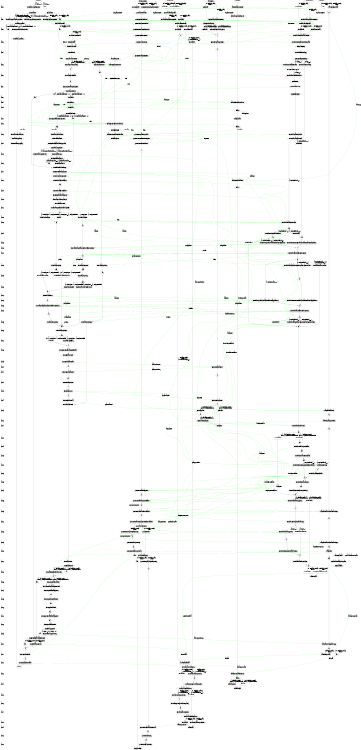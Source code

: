 digraph state_graph {
	rankdir=TB;
	size="8,5;"
	layer_0 [shape=plaintext, label="layer 0"];
	layer_1 [shape=plaintext, label="layer 1"];
	layer_0 -> layer_1 [style=invis];
	layer_2 [shape=plaintext, label="layer 2"];
	layer_1 -> layer_2 [style=invis];
	layer_3 [shape=plaintext, label="layer 3"];
	layer_2 -> layer_3 [style=invis];
	layer_4 [shape=plaintext, label="layer 4"];
	layer_3 -> layer_4 [style=invis];
	layer_5 [shape=plaintext, label="layer 5"];
	layer_4 -> layer_5 [style=invis];
	layer_6 [shape=plaintext, label="layer 6"];
	layer_5 -> layer_6 [style=invis];
	layer_7 [shape=plaintext, label="layer 7"];
	layer_6 -> layer_7 [style=invis];
	layer_8 [shape=plaintext, label="layer 8"];
	layer_7 -> layer_8 [style=invis];
	layer_9 [shape=plaintext, label="layer 9"];
	layer_8 -> layer_9 [style=invis];
	layer_10 [shape=plaintext, label="layer 10"];
	layer_9 -> layer_10 [style=invis];
	layer_11 [shape=plaintext, label="layer 11"];
	layer_10 -> layer_11 [style=invis];
	layer_12 [shape=plaintext, label="layer 12"];
	layer_11 -> layer_12 [style=invis];
	layer_13 [shape=plaintext, label="layer 13"];
	layer_12 -> layer_13 [style=invis];
	layer_14 [shape=plaintext, label="layer 14"];
	layer_13 -> layer_14 [style=invis];
	layer_15 [shape=plaintext, label="layer 15"];
	layer_14 -> layer_15 [style=invis];
	layer_16 [shape=plaintext, label="layer 16"];
	layer_15 -> layer_16 [style=invis];
	layer_17 [shape=plaintext, label="layer 17"];
	layer_16 -> layer_17 [style=invis];
	layer_18 [shape=plaintext, label="layer 18"];
	layer_17 -> layer_18 [style=invis];
	layer_19 [shape=plaintext, label="layer 19"];
	layer_18 -> layer_19 [style=invis];
	layer_20 [shape=plaintext, label="layer 20"];
	layer_19 -> layer_20 [style=invis];
	layer_21 [shape=plaintext, label="layer 21"];
	layer_20 -> layer_21 [style=invis];
	layer_22 [shape=plaintext, label="layer 22"];
	layer_21 -> layer_22 [style=invis];
	layer_23 [shape=plaintext, label="layer 23"];
	layer_22 -> layer_23 [style=invis];
	layer_24 [shape=plaintext, label="layer 24"];
	layer_23 -> layer_24 [style=invis];
	layer_25 [shape=plaintext, label="layer 25"];
	layer_24 -> layer_25 [style=invis];
	layer_26 [shape=plaintext, label="layer 26"];
	layer_25 -> layer_26 [style=invis];
	layer_27 [shape=plaintext, label="layer 27"];
	layer_26 -> layer_27 [style=invis];
	layer_28 [shape=plaintext, label="layer 28"];
	layer_27 -> layer_28 [style=invis];
	layer_29 [shape=plaintext, label="layer 29"];
	layer_28 -> layer_29 [style=invis];
	layer_30 [shape=plaintext, label="layer 30"];
	layer_29 -> layer_30 [style=invis];
	layer_31 [shape=plaintext, label="layer 31"];
	layer_30 -> layer_31 [style=invis];
	layer_32 [shape=plaintext, label="layer 32"];
	layer_31 -> layer_32 [style=invis];
	layer_33 [shape=plaintext, label="layer 33"];
	layer_32 -> layer_33 [style=invis];
	layer_34 [shape=plaintext, label="layer 34"];
	layer_33 -> layer_34 [style=invis];
	layer_35 [shape=plaintext, label="layer 35"];
	layer_34 -> layer_35 [style=invis];
	layer_36 [shape=plaintext, label="layer 36"];
	layer_35 -> layer_36 [style=invis];
	layer_37 [shape=plaintext, label="layer 37"];
	layer_36 -> layer_37 [style=invis];
	layer_38 [shape=plaintext, label="layer 38"];
	layer_37 -> layer_38 [style=invis];
	layer_39 [shape=plaintext, label="layer 39"];
	layer_38 -> layer_39 [style=invis];
	layer_40 [shape=plaintext, label="layer 40"];
	layer_39 -> layer_40 [style=invis];
	layer_41 [shape=plaintext, label="layer 41"];
	layer_40 -> layer_41 [style=invis];
	layer_42 [shape=plaintext, label="layer 42"];
	layer_41 -> layer_42 [style=invis];
	layer_43 [shape=plaintext, label="layer 43"];
	layer_42 -> layer_43 [style=invis];
	layer_44 [shape=plaintext, label="layer 44"];
	layer_43 -> layer_44 [style=invis];
	layer_45 [shape=plaintext, label="layer 45"];
	layer_44 -> layer_45 [style=invis];
	layer_46 [shape=plaintext, label="layer 46"];
	layer_45 -> layer_46 [style=invis];
	layer_47 [shape=plaintext, label="layer 47"];
	layer_46 -> layer_47 [style=invis];
	layer_48 [shape=plaintext, label="layer 48"];
	layer_47 -> layer_48 [style=invis];
	layer_49 [shape=plaintext, label="layer 49"];
	layer_48 -> layer_49 [style=invis];
	layer_50 [shape=plaintext, label="layer 50"];
	layer_49 -> layer_50 [style=invis];
	layer_51 [shape=plaintext, label="layer 51"];
	layer_50 -> layer_51 [style=invis];
	layer_52 [shape=plaintext, label="layer 52"];
	layer_51 -> layer_52 [style=invis];
	layer_53 [shape=plaintext, label="layer 53"];
	layer_52 -> layer_53 [style=invis];
	layer_54 [shape=plaintext, label="layer 54"];
	layer_53 -> layer_54 [style=invis];
	layer_55 [shape=plaintext, label="layer 55"];
	layer_54 -> layer_55 [style=invis];
	layer_56 [shape=plaintext, label="layer 56"];
	layer_55 -> layer_56 [style=invis];
	layer_57 [shape=plaintext, label="layer 57"];
	layer_56 -> layer_57 [style=invis];
	layer_58 [shape=plaintext, label="layer 58"];
	layer_57 -> layer_58 [style=invis];
	layer_59 [shape=plaintext, label="layer 59"];
	layer_58 -> layer_59 [style=invis];
	layer_60 [shape=plaintext, label="layer 60"];
	layer_59 -> layer_60 [style=invis];
	layer_61 [shape=plaintext, label="layer 61"];
	layer_60 -> layer_61 [style=invis];
	layer_62 [shape=plaintext, label="layer 62"];
	layer_61 -> layer_62 [style=invis];
	layer_63 [shape=plaintext, label="layer 63"];
	layer_62 -> layer_63 [style=invis];
	layer_64 [shape=plaintext, label="layer 64"];
	layer_63 -> layer_64 [style=invis];
	layer_65 [shape=plaintext, label="layer 65"];
	layer_64 -> layer_65 [style=invis];
	layer_66 [shape=plaintext, label="layer 66"];
	layer_65 -> layer_66 [style=invis];
	layer_67 [shape=plaintext, label="layer 67"];
	layer_66 -> layer_67 [style=invis];
	layer_68 [shape=plaintext, label="layer 68"];
	layer_67 -> layer_68 [style=invis];
	layer_69 [shape=plaintext, label="layer 69"];
	layer_68 -> layer_69 [style=invis];
	layer_70 [shape=plaintext, label="layer 70"];
	layer_69 -> layer_70 [style=invis];
	layer_71 [shape=plaintext, label="layer 71"];
	layer_70 -> layer_71 [style=invis];
	layer_72 [shape=plaintext, label="layer 72"];
	layer_71 -> layer_72 [style=invis];
	layer_73 [shape=plaintext, label="layer 73"];
	layer_72 -> layer_73 [style=invis];
	layer_74 [shape=plaintext, label="layer 74"];
	layer_73 -> layer_74 [style=invis];
	layer_75 [shape=plaintext, label="layer 75"];
	layer_74 -> layer_75 [style=invis];
	layer_76 [shape=plaintext, label="layer 76"];
	layer_75 -> layer_76 [style=invis];
	layer_77 [shape=plaintext, label="layer 77"];
	layer_76 -> layer_77 [style=invis];
	layer_78 [shape=plaintext, label="layer 78"];
	layer_77 -> layer_78 [style=invis];
	layer_79 [shape=plaintext, label="layer 79"];
	layer_78 -> layer_79 [style=invis];
	layer_80 [shape=plaintext, label="layer 80"];
	layer_79 -> layer_80 [style=invis];
	layer_81 [shape=plaintext, label="layer 81"];
	layer_80 -> layer_81 [style=invis];
	
	/* States */
	Firm_Firm_Start_Macro_Data [label = "Firm_Start_Macro_Data"]
	Firm_10 [label = "10"]
	Firm_09b [label = "09b"]
	Firm_08 [label = "08"]
	Firm_07 [label = "07"]
	Firm_09a [label = "09a"]
	Firm_06 [label = "06"]
	Firm_03d [label = "03d"]
	Firm_09c [label = "09c"]
	Firm_05b [label = "05b"]
	Firm_05a [label = "05a"]
	Firm_04 [label = "04"]
	Firm_03c [label = "03c"]
	Firm_03 [label = "03"]
	Firm_011 [label = "011"]
	Firm_16 [label = "16"]
	Firm_15 [label = "15"]
	Firm_Firm_End_Macro_Data [label = "Firm_End_Macro_Data"]
	Firm_end_Firm [label = "end_Firm"]
	Firm_Firm_bankrupty_state_3 [label = "Firm_bankrupty_state_3"]
	Firm_Firm_bankrupty_state_2 [label = "Firm_bankrupty_state_2"]
	Firm_Firm_is_active [label = "Firm_is_active"]
	Firm_start_Firm [label = "start_Firm"]
	Firm_Firm_bankrupty_state_1 [label = "Firm_bankrupty_state_1"]
	Firm_Firm_not_active [label = "Firm_not_active"]
	Firm_005 [label = "005"]
	Firm_Firm_Start_Public_Sector_Role [label = "Firm_Start_Public_Sector_Role"]
	Firm_Firm_End_External_Financing [label = "Firm_End_External_Financing"]
	Firm_Firm_checks_financial_crisis [label = "Firm_checks_financial_crisis"]
	Firm_Firm_bankruptcy_checked [label = "Firm_bankruptcy_checked"]
	Firm_End_Firm_Financial_Role [label = "End_Firm_Financial_Role"]
	Firm_0003 [label = "0003"]
	Firm_Firm_Bankruptcy_check [label = "Firm_Bankruptcy_check"]
	Firm_004 [label = "004"]
	Firm_003 [label = "003"]
	Firm_002 [label = "002"]
	Firm_001 [label = "001"]
	Firm_Firm_End_Credit_Role [label = "Firm_End_Credit_Role"]
	Firm_Firm_Credit_02 [label = "Firm_Credit_02"]
	Firm_Firm_Start_Credit_Role [label = "Firm_Start_Credit_Role"]
	Firm_Firm_Start_Financial_Management_Role [label = "Firm_Start_Financial_Management_Role"]
	Firm_Firm_End_Financial_Management_Role [label = "Firm_End_Financial_Management_Role"]
	Firm_14 [label = "14"]
	Firm_Firm_End_Seller_Role [label = "Firm_End_Seller_Role"]
	Firm_Firm_Start_Seller_Role [label = "Firm_Start_Seller_Role"]
	Firm_12 [label = "12"]
	Firm_11 [label = "11"]
	Firm_11b [label = "11b"]
	Firm_11a [label = "11a"]
	Firm_Firm_End_Labour_Role [label = "Firm_End_Labour_Role"]
	Firm_Firm_Start_Labour_Role [label = "Firm_Start_Labour_Role"]
	Firm_Firm_End_Financial_Management [label = "Firm_End_Financial_Management"]
	Firm_02 [label = "02"]
	Firm_00b [label = "00b"]
	Firm_01 [label = "01"]
	Firm_Firm_Start_Producer_Role [label = "Firm_Start_Producer_Role"]
	Household_end_Household [label = "end_Household"]
	Household_Household_Start_Policy_Data [label = "Household_Start_Policy_Data"]
	Household_start_Household [label = "start_Household"]
	Household_08b [label = "08b"]
	Household_08 [label = "08"]
	Household_07 [label = "07"]
	Household_06e [label = "06e"]
	Household_06d [label = "06d"]
	Household_06c [label = "06c"]
	Household_06b [label = "06b"]
	Household_05 [label = "05"]
	Household_04 [label = "04"]
	Household_03 [label = "03"]
	Household_02 [label = "02"]
	Household_06 [label = "06"]
	Household_01b [label = "01b"]
	Household_01 [label = "01"]
	Household_01a [label = "01a"]
	Household_01d [label = "01d"]
	Household_WAITORDERSTATUS [label = "WAITORDERSTATUS"]
	Household_Household_Start_Labour_Role [label = "Household_Start_Labour_Role"]
	Household_SEND_ORDERS [label = "SEND_ORDERS"]
	Household_BOND_BELIEF_FORMATION [label = "BOND_BELIEF_FORMATION"]
	Household_CHOOSE_TO_TRADE_OR_NOT [label = "CHOOSE_TO_TRADE_OR_NOT"]
	Household_SELECTSTRATEGY [label = "SELECTSTRATEGY"]
	Household_Household_Start_Financial_Market_Role [label = "Household_Start_Financial_Market_Role"]
	Household_12 [label = "12"]
	Household_14 [label = "14"]
	Household_11 [label = "11"]
	Household_10 [label = "10"]
	Household_15 [label = "15"]
	Household_09 [label = "09"]
	Mall_end_Mall [label = "end_Mall"]
	Mall_06 [label = "06"]
	Mall_05a [label = "05a"]
	Mall_05 [label = "05"]
	Mall_04 [label = "04"]
	Mall_03 [label = "03"]
	Mall_02 [label = "02"]
	Mall_01 [label = "01"]
	Mall_start_Mall [label = "start_Mall"]
	IGFirm_start_IGFirm [label = "start_IGFirm"]
	IGFirm_end_IGFirm [label = "end_IGFirm"]
	IGFirm_04b [label = "04b"]
	IGFirm_04 [label = "04"]
	IGFirm_03 [label = "03"]
	IGFirm_02 [label = "02"]
	IGFirm_01 [label = "01"]
	IGFirm_Start_IGFirm_Productivity [label = "Start_IGFirm_Productivity"]
	Eurostat_end_Eurostat [label = "end_Eurostat"]
	Eurostat_Eurostat_Start_EndOfYear_Loop [label = "Eurostat_Start_EndOfYear_Loop"]
	Eurostat_05 [label = "05"]
	Eurostat_04 [label = "04"]
	Eurostat_Eurostat_Start_Quarterly_Loop [label = "Eurostat_Start_Quarterly_Loop"]
	Eurostat_02 [label = "02"]
	Eurostat_Eurostat_Start_Monthly_Loop [label = "Eurostat_Start_Monthly_Loop"]
	Eurostat_01 [label = "01"]
	Eurostat_Eurostat_Start_Firm_Data [label = "Eurostat_Start_Firm_Data"]
	Eurostat_Eurostat_Start_Policy_Data [label = "Eurostat_Start_Policy_Data"]
	Eurostat_start_Eurostat [label = "start_Eurostat"]
	Clearinghouse_end_Clearinghouse [label = "end_Clearinghouse"]
	Clearinghouse_COMPUTEDPRICES [label = "COMPUTEDPRICES"]
	Clearinghouse_RECEIVEDINFOSTOCK [label = "RECEIVEDINFOSTOCK"]
	Clearinghouse_start_Clearinghouse [label = "start_Clearinghouse"]
	Bank_start_Bank [label = "start_Bank"]
	Bank_end_Bank_cycle [label = "end_Bank_cycle"]
	Bank_Bank_05 [label = "Bank_05"]
	Bank_Bank_04 [label = "Bank_04"]
	Bank_Bank_03 [label = "Bank_03"]
	Bank_Bank_02 [label = "Bank_02"]
	Bank_Bank_start_credit_market_role [label = "Bank_start_credit_market_role"]
	Government_end_Government [label = "end_Government"]
	Government_09 [label = "09"]
	Government_08 [label = "08"]
	Government_07 [label = "07"]
	Government_06 [label = "06"]
	Government_05 [label = "05"]
	Government_Gov_Start_Yearly_Loop [label = "Gov_Start_Yearly_Loop"]
	Government_Gov_Start_Monthly_Loop [label = "Gov_Start_Monthly_Loop"]
	Government_04 [label = "04"]
	Government_03 [label = "03"]
	Government_02 [label = "02"]
	Government_start_Government [label = "start_Government"]
	Government_01 [label = "01"]
	Government_GOVERNMENT_PORTFOLIO_UPDATED [label = "GOVERNMENT_PORTFOLIO_UPDATED"]
	Government_GOVERNMENT_SENT_ORDER [label = "GOVERNMENT_SENT_ORDER"]
	Government_GOVERNMENT_IN_DEFICIT [label = "GOVERNMENT_IN_DEFICIT"]
	Government_GOVERNMENT_SENT_info_bond [label = "GOVERNMENT_SENT_info_bond"]
	Government_Gov_Start_Bond_Market [label = "Gov_Start_Bond_Market"]
	Central_Bank_end_Central_Bank [label = "end_Central_Bank"]
	Central_Bank_start_Central_Bank [label = "start_Central_Bank"]
	Firm_Firm_calc_production_quantity_Firm_Start_Producer_Role_01 [label = "Firm_calc_production_quantity", shape = rect]
	Firm_Firm_set_quantities_zero_Firm_Start_Producer_Role_00b [label = "Firm_set_quantities_zero", shape = rect]
	Firm_Firm_calc_input_demands_01_02 [label = "Firm_calc_input_demands", shape = rect]
	Firm_Firm_calc_production_quantity_2_Firm_End_Financial_Management_Firm_Start_Labour_Role [label = "Firm_calc_production_quantity_2", shape = rect]
	Firm_Firm_send_capital_demand_Firm_End_Labour_Role_11a [label = "Firm_send_capital_demand", shape = rect]
	Firm_Firm_receive_capital_goods_11a_11b [label = "Firm_receive_capital_goods", shape = rect]
	Firm_Firm_execute_production_11b_11 [label = "Firm_execute_production", shape = rect]
	Firm_Firm_calc_pay_costs_11_12 [label = "Firm_calc_pay_costs", shape = rect]
	Firm_Firm_send_goods_to_mall_12_Firm_Start_Seller_Role [label = "Firm_send_goods_to_mall", shape = rect]
	Firm_Firm_calc_revenue_Firm_Start_Seller_Role_Firm_End_Seller_Role [label = "Firm_calc_revenue", shape = rect]
	Firm_idle_14_Firm_End_Financial_Management_Role [label = "idle", shape = rect]
	Firm_Firm_compute_sales_statistics_14_Firm_Start_Financial_Management_Role [label = "Firm_compute_sales_statistics", shape = rect]
	Firm_Firm_update_specific_skills_of_workers_Firm_End_Seller_Role_14 [label = "Firm_update_specific_skills_of_workers", shape = rect]
	Firm_idle_Firm_End_Seller_Role_14 [label = "idle", shape = rect]
	Firm_Firm_ask_loan_Firm_Start_Credit_Role_Firm_Credit_02 [label = "Firm_ask_loan", shape = rect]
	Firm_Firm_get_loan_Firm_Credit_02_Firm_End_Credit_Role [label = "Firm_get_loan", shape = rect]
	Firm_Firm_compute_financial_payments_Firm_Start_Financial_Management_Role_001 [label = "Firm_compute_financial_payments", shape = rect]
	Firm_Firm_compute_income_statement_001_002 [label = "Firm_compute_income_statement", shape = rect]
	Firm_Firm_compute_dividends_002_003 [label = "Firm_compute_dividends", shape = rect]
	Firm_Firm_compute_total_financial_payments_003_004 [label = "Firm_compute_total_financial_payments", shape = rect]
	Firm_Firm_compute_balance_sheet_004_Firm_Bankruptcy_check [label = "Firm_compute_balance_sheet", shape = rect]
	Firm_Firm_set_bankruptcy_insolvency_Firm_Bankruptcy_check_Firm_End_Financial_Management_Role [label = "Firm_set_bankruptcy_insolvency", shape = rect]
	Firm_idle_Firm_Bankruptcy_check_Firm_End_Financial_Management_Role [label = "idle", shape = rect]
	Firm_Firm_compute_total_liquidity_needs_02_Firm_Start_Credit_Role [label = "Firm_compute_total_liquidity_needs", shape = rect]
	Firm_Firm_compute_and_send_stock_orders_Firm_End_Credit_Role_0003 [label = "Firm_compute_and_send_stock_orders", shape = rect]
	Firm_Firm_read_stock_transactions_0003_End_Firm_Financial_Role [label = "Firm_read_stock_transactions", shape = rect]
	Firm_Firm_check_financial_and_bankruptcy_state_End_Firm_Financial_Role_Firm_bankruptcy_checked [label = "Firm_check_financial_and_bankruptcy_state", shape = rect]
	Firm_Firm_set_bankruptcy_illiquidity_Firm_bankruptcy_checked_Firm_End_Financial_Management_Role [label = "Firm_set_bankruptcy_illiquidity", shape = rect]
	Firm_Firm_in_financial_crisis_Firm_checks_financial_crisis_Firm_End_External_Financing [label = "Firm_in_financial_crisis", shape = rect]
	Firm_Firm_not_in_bankruptcy_Firm_bankruptcy_checked_Firm_checks_financial_crisis [label = "Firm_not_in_bankruptcy", shape = rect]
	Firm_idle_Firm_checks_financial_crisis_Firm_End_External_Financing [label = "idle", shape = rect]
	Firm_idle_Firm_Start_Credit_Role_Firm_End_External_Financing [label = "idle", shape = rect]
	Firm_idle_Firm_End_Credit_Role_Firm_End_External_Financing [label = "idle", shape = rect]
	Firm_Firm_execute_financial_payments_Firm_End_External_Financing_Firm_Start_Public_Sector_Role [label = "Firm_execute_financial_payments", shape = rect]
	Firm_Firm_send_subsidy_notification_Firm_Start_Public_Sector_Role_005 [label = "Firm_send_subsidy_notification", shape = rect]
	Firm_Firm_send_transfer_notification_005_Firm_End_Financial_Management [label = "Firm_send_transfer_notification", shape = rect]
	Firm_Firm_bankruptcy_insolvency_procedure_Firm_not_active_Firm_bankrupty_state_1 [label = "Firm_bankruptcy_insolvency_procedure", shape = rect]
	Firm_Firm_bankruptcy_illiquidity_procedure_Firm_not_active_Firm_bankrupty_state_1 [label = "Firm_bankruptcy_illiquidity_procedure", shape = rect]
	Firm_Firm_bankruptcy_idle_counter_start_Firm_Firm_not_active [label = "Firm_bankruptcy_idle_counter", shape = rect]
	Firm_idle_start_Firm_Firm_is_active [label = "idle", shape = rect]
	Firm_Firm_compute_and_send_stock_orders_Firm_bankrupty_state_1_Firm_bankrupty_state_2 [label = "Firm_compute_and_send_stock_orders", shape = rect]
	Firm_Firm_read_stock_transactions_Firm_bankrupty_state_2_Firm_bankrupty_state_3 [label = "Firm_read_stock_transactions", shape = rect]
	Firm_Firm_reset_bankruptcy_flags_Firm_bankrupty_state_3_end_Firm [label = "Firm_reset_bankruptcy_flags", shape = rect]
	Firm_idle_Firm_bankrupty_state_1_Firm_bankrupty_state_3 [label = "idle", shape = rect]
	Firm_Firm_send_info_Firm_End_Macro_Data_Firm_Start_Producer_Role [label = "Firm_send_info", shape = rect]
	Firm_Firm_receive_stock_info_15_16 [label = "Firm_receive_stock_info", shape = rect]
	Firm_Firm_calculate_specific_skills_and_wage_offer_Firm_Start_Labour_Role_011 [label = "Firm_calculate_specific_skills_and_wage_offer", shape = rect]
	Firm_Firm_send_vacancies_011_03 [label = "Firm_send_vacancies", shape = rect]
	Firm_Firm_send_redundancies_011_03c [label = "Firm_send_redundancies", shape = rect]
	Firm_Firm_idle_011_03c [label = "Firm_idle", shape = rect]
	Firm_Firm_read_job_applications_send_job_offer_or_rejection_03_04 [label = "Firm_read_job_applications_send_job_offer_or_rejection", shape = rect]
	Firm_Firm_read_job_responses_04_05a [label = "Firm_read_job_responses", shape = rect]
	Firm_Firm_read_job_quitting_05a_05b [label = "Firm_read_job_quitting", shape = rect]
	Firm_Firm_read_job_quitting_00b_09c [label = "Firm_read_job_quitting", shape = rect]
	Firm_Firm_read_job_quitting_03c_03d [label = "Firm_read_job_quitting", shape = rect]
	Firm_Firm_start_labour_market_03d_06 [label = "Firm_start_labour_market", shape = rect]
	Firm_Firm_finish_labour_market_first_round_03d_09a [label = "Firm_finish_labour_market_first_round", shape = rect]
	Firm_Firm_finish_labour_market_first_round_05b_09a [label = "Firm_finish_labour_market_first_round", shape = rect]
	Firm_Firm_update_wage_offer_05b_06 [label = "Firm_update_wage_offer", shape = rect]
	Firm_Firm_send_vacancies_2_06_07 [label = "Firm_send_vacancies_2", shape = rect]
	Firm_Firm_read_job_applications_send_job_offer_or_rejection_2_07_08 [label = "Firm_read_job_applications_send_job_offer_or_rejection_2", shape = rect]
	Firm_Firm_read_job_responses_2_08_09a [label = "Firm_read_job_responses_2", shape = rect]
	Firm_Firm_read_job_quitting_2_09a_09b [label = "Firm_read_job_quitting_2", shape = rect]
	Firm_Firm_read_job_quitting_2_09c_Firm_Start_Seller_Role [label = "Firm_read_job_quitting_2", shape = rect]
	Firm_Firm_update_wage_offer_2_09b_10 [label = "Firm_update_wage_offer_2", shape = rect]
	Firm_Firm_idle_09b_10 [label = "Firm_idle", shape = rect]
	Firm_Firm_compute_mean_wage_specific_skills_10_Firm_End_Labour_Role [label = "Firm_compute_mean_wage_specific_skills", shape = rect]
	Firm_idle_Firm_is_active_Firm_Start_Macro_Data [label = "idle", shape = rect]
	Firm_Firm_read_policy_announcements_Firm_is_active_Firm_Start_Macro_Data [label = "Firm_read_policy_announcements", shape = rect]
	Firm_Firm_receive_data_Firm_Start_Macro_Data_Firm_End_Macro_Data [label = "Firm_receive_data", shape = rect]
	Firm_idle_Firm_Start_Macro_Data_Firm_End_Macro_Data [label = "idle", shape = rect]
	Firm_Firm_send_data_to_Eurostat_Firm_End_Financial_Management_Role_15 [label = "Firm_send_data_to_Eurostat", shape = rect]
	Firm_idle_Firm_End_Financial_Management_Role_15 [label = "idle", shape = rect]
	Firm_Firm_send_payments_to_bank_16_end_Firm [label = "Firm_send_payments_to_bank", shape = rect]
	Household_Household_idle_09_15 [label = "Household_idle", shape = rect]
	Household_Household_rank_and_buy_goods_1_09_10 [label = "Household_rank_and_buy_goods_1", shape = rect]
	Household_Household_receive_goods_read_rationing_10_11 [label = "Household_receive_goods_read_rationing", shape = rect]
	Household_Household_set_values_zero_11_14 [label = "Household_set_values_zero", shape = rect]
	Household_Household_rank_and_buy_goods_2_11_12 [label = "Household_rank_and_buy_goods_2", shape = rect]
	Household_Household_receive_goods_read_rationing_2_12_14 [label = "Household_receive_goods_read_rationing_2", shape = rect]
	Household_Household_handle_leftover_budget_14_15 [label = "Household_handle_leftover_budget", shape = rect]
	Household_Household_receive_info_interest_from_bank_Household_Start_Financial_Market_Role_SELECTSTRATEGY [label = "Household_receive_info_interest_from_bank", shape = rect]
	Household_Household_select_strategy_SELECTSTRATEGY_CHOOSE_TO_TRADE_OR_NOT [label = "Household_select_strategy", shape = rect]
	Household_Household_stock_beliefs_formation_CHOOSE_TO_TRADE_OR_NOT_BOND_BELIEF_FORMATION [label = "Household_stock_beliefs_formation", shape = rect]
	Household_Household_bond_beliefs_formation_BOND_BELIEF_FORMATION_SEND_ORDERS [label = "Household_bond_beliefs_formation", shape = rect]
	Household_Household_does_not_trading_CHOOSE_TO_TRADE_OR_NOT_Household_Start_Labour_Role [label = "Household_does_not_trading", shape = rect]
	Household_Household_send_orders_SEND_ORDERS_WAITORDERSTATUS [label = "Household_send_orders", shape = rect]
	Household_Household_update_its_portfolio_WAITORDERSTATUS_Household_Start_Labour_Role [label = "Household_update_its_portfolio", shape = rect]
	Household_Household_read_firing_messages_Household_Start_Labour_Role_01d [label = "Household_read_firing_messages", shape = rect]
	Household_Household_idle_01d_01a [label = "Household_idle", shape = rect]
	Household_Household_idle_Household_Start_Labour_Role_01a [label = "Household_idle", shape = rect]
	Household_Household_UNEMPLOYED_read_job_vacancies_and_send_applications_01a_01 [label = "Household_UNEMPLOYED_read_job_vacancies_and_send_applications", shape = rect]
	Household_Household_on_the_job_search_decision_01d_01b [label = "Household_on_the_job_search_decision", shape = rect]
	Household_Household_OTJS_read_job_vacancies_and_send_applications_01b_01 [label = "Household_OTJS_read_job_vacancies_and_send_applications", shape = rect]
	Household_Household_idle_01b_06 [label = "Household_idle", shape = rect]
	Household_Household_read_job_offers_send_response_01_02 [label = "Household_read_job_offers_send_response", shape = rect]
	Household_Household_finish_labour_market_02_06 [label = "Household_finish_labour_market", shape = rect]
	Household_Household_read_application_rejection_update_wage_reservation_02_03 [label = "Household_read_application_rejection_update_wage_reservation", shape = rect]
	Household_Household_OTJS_read_job_vacancies_and_send_applications_2_02_04 [label = "Household_OTJS_read_job_vacancies_and_send_applications_2", shape = rect]
	Household_Household_UNEMPLOYED_read_job_vacancies_and_send_applications_2_03_04 [label = "Household_UNEMPLOYED_read_job_vacancies_and_send_applications_2", shape = rect]
	Household_Household_read_job_offers_send_response_2_04_05 [label = "Household_read_job_offers_send_response_2", shape = rect]
	Household_Household_read_application_rejection_update_wage_reservation_2_05_06 [label = "Household_read_application_rejection_update_wage_reservation_2", shape = rect]
	Household_Household_idle_05_06 [label = "Household_idle", shape = rect]
	Household_Household_receive_dividends_06_06b [label = "Household_receive_dividends", shape = rect]
	Household_Household_idle_06b_09 [label = "Household_idle", shape = rect]
	Household_Household_idle_06b_06c [label = "Household_idle", shape = rect]
	Household_Household_send_subsidy_notification_06c_06d [label = "Household_send_subsidy_notification", shape = rect]
	Household_Household_send_transfer_notification_06d_06e [label = "Household_send_transfer_notification", shape = rect]
	Household_Household_receive_wage_06e_07 [label = "Household_receive_wage", shape = rect]
	Household_Household_update_specific_skills_07_08 [label = "Household_update_specific_skills", shape = rect]
	Household_Household_send_unemployment_benefit_notification_06e_08 [label = "Household_send_unemployment_benefit_notification", shape = rect]
	Household_Household_send_tax_payment_08_08b [label = "Household_send_tax_payment", shape = rect]
	Household_Household_determine_consumption_budget_08b_09 [label = "Household_determine_consumption_budget", shape = rect]
	Household_Household_idle_start_Household_Household_Start_Policy_Data [label = "Household_idle", shape = rect]
	Household_Household_read_policy_announcements_start_Household_Household_Start_Policy_Data [label = "Household_read_policy_announcements", shape = rect]
	Household_Household_receive_data_Household_Start_Policy_Data_Household_Start_Financial_Market_Role [label = "Household_receive_data", shape = rect]
	Household_Household_idle_Household_Start_Policy_Data_Household_Start_Financial_Market_Role [label = "Household_idle", shape = rect]
	Household_Household_send_data_to_Eurostat_15_end_Household [label = "Household_send_data_to_Eurostat", shape = rect]
	Household_Household_idle_15_end_Household [label = "Household_idle", shape = rect]
	Mall_Mall_reset_export_data_start_Mall_01 [label = "Mall_reset_export_data", shape = rect]
	Mall_idle_start_Mall_01 [label = "idle", shape = rect]
	Mall_Mall_update_mall_stock_01_02 [label = "Mall_update_mall_stock", shape = rect]
	Mall_Mall_send_quality_price_info_1_02_03 [label = "Mall_send_quality_price_info_1", shape = rect]
	Mall_Mall_update_mall_stocks_sales_rationing_1_03_04 [label = "Mall_update_mall_stocks_sales_rationing_1", shape = rect]
	Mall_Mall_update_mall_stocks_sales_rationing_2_04_05 [label = "Mall_update_mall_stocks_sales_rationing_2", shape = rect]
	Mall_Mall_pay_firm_05_05a [label = "Mall_pay_firm", shape = rect]
	Mall_Mall_send_export_data_06_end_Mall [label = "Mall_send_export_data", shape = rect]
	Mall_idle_06_end_Mall [label = "idle", shape = rect]
	Mall_Mall_read_insolvency_bankruptcy_05a_06 [label = "Mall_read_insolvency_bankruptcy", shape = rect]
	IGFirm_IGFirm_update_productivity_price_Start_IGFirm_Productivity_01 [label = "IGFirm_update_productivity_price", shape = rect]
	IGFirm_IGFirm_idle_Start_IGFirm_Productivity_01 [label = "IGFirm_idle", shape = rect]
	IGFirm_IGFirm_send_quality_price_info_01_02 [label = "IGFirm_send_quality_price_info", shape = rect]
	IGFirm_IGFirm_send_capital_good_02_03 [label = "IGFirm_send_capital_good", shape = rect]
	IGFirm_IGFirm_receive_payment_03_04 [label = "IGFirm_receive_payment", shape = rect]
	IGFirm_IGFirm_pay_taxes_04_04b [label = "IGFirm_pay_taxes", shape = rect]
	IGFirm_IGFirm_dividend_payment_04b_end_IGFirm [label = "IGFirm_dividend_payment", shape = rect]
	IGFirm_IGFirm_idle_04_end_IGFirm [label = "IGFirm_idle", shape = rect]
	IGFirm_IGFirm_idle_start_IGFirm_Start_IGFirm_Productivity [label = "IGFirm_idle", shape = rect]
	IGFirm_IGFirm_read_policy_announcements_start_IGFirm_Start_IGFirm_Productivity [label = "IGFirm_read_policy_announcements", shape = rect]
	Eurostat_Eurostat_Initialization_start_Eurostat_Eurostat_Start_Policy_Data [label = "Eurostat_Initialization", shape = rect]
	Eurostat_Eurostat_idle_start_Eurostat_Eurostat_Start_Policy_Data [label = "Eurostat_idle", shape = rect]
	Eurostat_Eurostat_idle_Eurostat_Start_Policy_Data_Eurostat_Start_Firm_Data [label = "Eurostat_idle", shape = rect]
	Eurostat_Eurostat_read_policy_announcements_Eurostat_Start_Policy_Data_Eurostat_Start_Firm_Data [label = "Eurostat_read_policy_announcements", shape = rect]
	Eurostat_Eurostat_send_data_Eurostat_Start_Firm_Data_01 [label = "Eurostat_send_data", shape = rect]
	Eurostat_Eurostat_idle_Eurostat_Start_Firm_Data_01 [label = "Eurostat_idle", shape = rect]
	Eurostat_Eurostat_idle_01_Eurostat_Start_Monthly_Loop [label = "Eurostat_idle", shape = rect]
	Eurostat_Eurostat_calculate_data_01_Eurostat_Start_Monthly_Loop [label = "Eurostat_calculate_data", shape = rect]
	Eurostat_Eurostat_store_history_monthly_Eurostat_Start_Monthly_Loop_02 [label = "Eurostat_store_history_monthly", shape = rect]
	Eurostat_Eurostat_compute_growth_rates_monthly_02_Eurostat_Start_Quarterly_Loop [label = "Eurostat_compute_growth_rates_monthly", shape = rect]
	Eurostat_Eurostat_idle_Eurostat_Start_Monthly_Loop_Eurostat_Start_Quarterly_Loop [label = "Eurostat_idle", shape = rect]
	Eurostat_Eurostat_store_history_quarterly_Eurostat_Start_Quarterly_Loop_04 [label = "Eurostat_store_history_quarterly", shape = rect]
	Eurostat_Eurostat_compute_growth_rates_quarterly_04_05 [label = "Eurostat_compute_growth_rates_quarterly", shape = rect]
	Eurostat_Eurostat_measure_recession_05_Eurostat_Start_EndOfYear_Loop [label = "Eurostat_measure_recession", shape = rect]
	Eurostat_Eurostat_idle_Eurostat_Start_Quarterly_Loop_Eurostat_Start_EndOfYear_Loop [label = "Eurostat_idle", shape = rect]
	Eurostat_Eurostat_idle_Eurostat_Start_EndOfYear_Loop_end_Eurostat [label = "Eurostat_idle", shape = rect]
	Eurostat_Eurostat_send_data_to_government_Eurostat_Start_EndOfYear_Loop_end_Eurostat [label = "Eurostat_send_data_to_government", shape = rect]
	Clearinghouse_ClearingHouse_receive_info_start_Clearinghouse_RECEIVEDINFOSTOCK [label = "ClearingHouse_receive_info", shape = rect]
	Clearinghouse_ClearingHouse_receive_orders_and_run_RECEIVEDINFOSTOCK_COMPUTEDPRICES [label = "ClearingHouse_receive_orders_and_run", shape = rect]
	Clearinghouse_ClearingHouse_send_asset_information_COMPUTEDPRICES_end_Clearinghouse [label = "ClearingHouse_send_asset_information", shape = rect]
	Bank_Bank_decide_credit_conditions_Bank_start_credit_market_role_Bank_02 [label = "Bank_decide_credit_conditions", shape = rect]
	Bank_Bank_give_loan_Bank_02_Bank_03 [label = "Bank_give_loan", shape = rect]
	Bank_Bank_receive_installment_Bank_03_Bank_04 [label = "Bank_receive_installment", shape = rect]
	Bank_Bank_account_update_deposits_Bank_04_Bank_05 [label = "Bank_account_update_deposits", shape = rect]
	Bank_Bank_accounting_Bank_05_end_Bank_cycle [label = "Bank_accounting", shape = rect]
	Bank_Bank_idle_Bank_05_end_Bank_cycle [label = "Bank_idle", shape = rect]
	Bank_Bank_send_accountInterest_start_Bank_Bank_start_credit_market_role [label = "Bank_send_accountInterest", shape = rect]
	Government_Government_send_info_bond_Gov_Start_Bond_Market_GOVERNMENT_SENT_info_bond [label = "Government_send_info_bond", shape = rect]
	Government_Government_generate_pending_orders_GOVERNMENT_SENT_info_bond_GOVERNMENT_IN_DEFICIT [label = "Government_generate_pending_orders", shape = rect]
	Government_Government_orders_issuing_GOVERNMENT_IN_DEFICIT_GOVERNMENT_SENT_ORDER [label = "Government_orders_issuing", shape = rect]
	Government_Government_update_its_portfolio_GOVERNMENT_SENT_ORDER_GOVERNMENT_PORTFOLIO_UPDATED [label = "Government_update_its_portfolio", shape = rect]
	Government_Government_receive_info_bond_GOVERNMENT_PORTFOLIO_UPDATED_01 [label = "Government_receive_info_bond", shape = rect]
	Government_Government_idle_start_Government_Gov_Start_Bond_Market [label = "Government_idle", shape = rect]
	Government_Government_send_policy_announcements_start_Government_Gov_Start_Bond_Market [label = "Government_send_policy_announcements", shape = rect]
	Government_Government_read_tax_payments_01_02 [label = "Government_read_tax_payments", shape = rect]
	Government_Government_read_subsidy_notifications_02_03 [label = "Government_read_subsidy_notifications", shape = rect]
	Government_Government_read_transfer_notifications_03_04 [label = "Government_read_transfer_notifications", shape = rect]
	Government_Government_read_unemployment_benefit_notifications_04_Gov_Start_Monthly_Loop [label = "Government_read_unemployment_benefit_notifications", shape = rect]
	Government_Government_idle_Gov_Start_Monthly_Loop_Gov_Start_Yearly_Loop [label = "Government_idle", shape = rect]
	Government_Government_monthly_budget_accounting_Gov_Start_Monthly_Loop_05 [label = "Government_monthly_budget_accounting", shape = rect]
	Government_Government_send_account_update_06_Gov_Start_Yearly_Loop [label = "Government_send_account_update", shape = rect]
	Government_Government_read_data_from_Eurostat_07_08 [label = "Government_read_data_from_Eurostat", shape = rect]
	Government_Government_set_policy_08_09 [label = "Government_set_policy", shape = rect]
	Government_Government_yearly_resetting_09_end_Government [label = "Government_yearly_resetting", shape = rect]
	Government_idle_Gov_Start_Yearly_Loop_end_Government [label = "idle", shape = rect]
	Government_Government_yearly_budget_accounting_Gov_Start_Yearly_Loop_07 [label = "Government_yearly_budget_accounting", shape = rect]
	Government_Government_monthly_resetting_05_06 [label = "Government_monthly_resetting", shape = rect]
	Central_Bank_Central_Bank_read_account_update_start_Central_Bank_end_Central_Bank [label = "Central_Bank_read_account_update", shape = rect]
	
	/* Transitions */
	Firm_Firm_Start_Producer_Role -> Firm_Firm_calc_production_quantity_Firm_Start_Producer_Role_01 [ label = "Periodicity: monthly\nPhase: a->day_of_month_to_act"];
	Firm_Firm_calc_production_quantity_Firm_Start_Producer_Role_01 -> Firm_01;
	Firm_Firm_Start_Producer_Role -> Firm_Firm_set_quantities_zero_Firm_Start_Producer_Role_00b [ label = "not ( Periodicity: monthly\nPhase: a->day_of_month_to_act )"];
	Firm_Firm_set_quantities_zero_Firm_Start_Producer_Role_00b -> Firm_00b;
	Firm_01 -> Firm_Firm_calc_input_demands_01_02;
	Firm_Firm_calc_input_demands_01_02 -> Firm_02;
	Firm_Firm_End_Financial_Management -> Firm_Firm_calc_production_quantity_2_Firm_End_Financial_Management_Firm_Start_Labour_Role;
	Firm_Firm_calc_production_quantity_2_Firm_End_Financial_Management_Firm_Start_Labour_Role -> Firm_Firm_Start_Labour_Role;
	Firm_Firm_End_Labour_Role -> Firm_Firm_send_capital_demand_Firm_End_Labour_Role_11a;
	Firm_Firm_send_capital_demand_Firm_End_Labour_Role_11a -> Firm_11a;
	Firm_11a -> Firm_Firm_receive_capital_goods_11a_11b;
	Firm_Firm_receive_capital_goods_11a_11b -> Firm_11b;
	Firm_11b -> Firm_Firm_execute_production_11b_11;
	Firm_Firm_execute_production_11b_11 -> Firm_11;
	Firm_11 -> Firm_Firm_calc_pay_costs_11_12;
	Firm_Firm_calc_pay_costs_11_12 -> Firm_12;
	Firm_12 -> Firm_Firm_send_goods_to_mall_12_Firm_Start_Seller_Role;
	Firm_Firm_send_goods_to_mall_12_Firm_Start_Seller_Role -> Firm_Firm_Start_Seller_Role;
	Firm_Firm_Start_Seller_Role -> Firm_Firm_calc_revenue_Firm_Start_Seller_Role_Firm_End_Seller_Role;
	Firm_Firm_calc_revenue_Firm_Start_Seller_Role_Firm_End_Seller_Role -> Firm_Firm_End_Seller_Role;
	Firm_14 -> Firm_idle_14_Firm_End_Financial_Management_Role [ label = "not ( Periodicity: monthly\nPhase: a->last_day_of_month_to_act )"];
	Firm_idle_14_Firm_End_Financial_Management_Role -> Firm_Firm_End_Financial_Management_Role;
	Firm_14 -> Firm_Firm_compute_sales_statistics_14_Firm_Start_Financial_Management_Role [ label = "Periodicity: monthly\nPhase: a->last_day_of_month_to_act"];
	Firm_Firm_compute_sales_statistics_14_Firm_Start_Financial_Management_Role -> Firm_Firm_Start_Financial_Management_Role;
	Firm_Firm_End_Seller_Role -> Firm_Firm_update_specific_skills_of_workers_Firm_End_Seller_Role_14 [ label = "Periodicity: monthly\nPhase: a->day_of_month_to_act"];
	Firm_Firm_update_specific_skills_of_workers_Firm_End_Seller_Role_14 -> Firm_14;
	Firm_Firm_End_Seller_Role -> Firm_idle_Firm_End_Seller_Role_14 [ label = "not ( Periodicity: monthly\nPhase: a->day_of_month_to_act )"];
	Firm_idle_Firm_End_Seller_Role_14 -> Firm_14;
	Firm_Firm_Start_Credit_Role -> Firm_Firm_ask_loan_Firm_Start_Credit_Role_Firm_Credit_02 [ label = "a->external_financial_needs > 0.0"];
	Firm_Firm_ask_loan_Firm_Start_Credit_Role_Firm_Credit_02 -> Firm_Firm_Credit_02;
	Firm_Firm_Credit_02 -> Firm_Firm_get_loan_Firm_Credit_02_Firm_End_Credit_Role;
	Firm_Firm_get_loan_Firm_Credit_02_Firm_End_Credit_Role -> Firm_Firm_End_Credit_Role;
	Firm_Firm_Start_Financial_Management_Role -> Firm_Firm_compute_financial_payments_Firm_Start_Financial_Management_Role_001;
	Firm_Firm_compute_financial_payments_Firm_Start_Financial_Management_Role_001 -> Firm_001;
	Firm_001 -> Firm_Firm_compute_income_statement_001_002;
	Firm_Firm_compute_income_statement_001_002 -> Firm_002;
	Firm_002 -> Firm_Firm_compute_dividends_002_003;
	Firm_Firm_compute_dividends_002_003 -> Firm_003;
	Firm_003 -> Firm_Firm_compute_total_financial_payments_003_004;
	Firm_Firm_compute_total_financial_payments_003_004 -> Firm_004;
	Firm_004 -> Firm_Firm_compute_balance_sheet_004_Firm_Bankruptcy_check;
	Firm_Firm_compute_balance_sheet_004_Firm_Bankruptcy_check -> Firm_Firm_Bankruptcy_check;
	Firm_Firm_Bankruptcy_check -> Firm_Firm_set_bankruptcy_insolvency_Firm_Bankruptcy_check_Firm_End_Financial_Management_Role [ label = "a->equity < 0.0"];
	Firm_Firm_set_bankruptcy_insolvency_Firm_Bankruptcy_check_Firm_End_Financial_Management_Role -> Firm_Firm_End_Financial_Management_Role;
	Firm_Firm_Bankruptcy_check -> Firm_idle_Firm_Bankruptcy_check_Firm_End_Financial_Management_Role [ label = "a->equity >= 0.0"];
	Firm_idle_Firm_Bankruptcy_check_Firm_End_Financial_Management_Role -> Firm_Firm_End_Financial_Management_Role;
	Firm_02 -> Firm_Firm_compute_total_liquidity_needs_02_Firm_Start_Credit_Role;
	Firm_Firm_compute_total_liquidity_needs_02_Firm_Start_Credit_Role -> Firm_Firm_Start_Credit_Role;
	Firm_Firm_End_Credit_Role -> Firm_Firm_compute_and_send_stock_orders_Firm_End_Credit_Role_0003 [ label = "a->external_financial_needs > 0.0"];
	Firm_Firm_compute_and_send_stock_orders_Firm_End_Credit_Role_0003 -> Firm_0003;
	Firm_0003 -> Firm_Firm_read_stock_transactions_0003_End_Firm_Financial_Role;
	Firm_Firm_read_stock_transactions_0003_End_Firm_Financial_Role -> Firm_End_Firm_Financial_Role;
	Firm_End_Firm_Financial_Role -> Firm_Firm_check_financial_and_bankruptcy_state_End_Firm_Financial_Role_Firm_bankruptcy_checked;
	Firm_Firm_check_financial_and_bankruptcy_state_End_Firm_Financial_Role_Firm_bankruptcy_checked -> Firm_Firm_bankruptcy_checked;
	Firm_Firm_bankruptcy_checked -> Firm_Firm_set_bankruptcy_illiquidity_Firm_bankruptcy_checked_Firm_End_Financial_Management_Role [ label = "a->bankruptcy_illiquidity_state == 1"];
	Firm_Firm_set_bankruptcy_illiquidity_Firm_bankruptcy_checked_Firm_End_Financial_Management_Role -> Firm_Firm_End_Financial_Management_Role;
	Firm_Firm_checks_financial_crisis -> Firm_Firm_in_financial_crisis_Firm_checks_financial_crisis_Firm_End_External_Financing [ label = "a->financial_crisis_state == 1"];
	Firm_Firm_in_financial_crisis_Firm_checks_financial_crisis_Firm_End_External_Financing -> Firm_Firm_End_External_Financing;
	Firm_Firm_bankruptcy_checked -> Firm_Firm_not_in_bankruptcy_Firm_bankruptcy_checked_Firm_checks_financial_crisis [ label = "a->bankruptcy_illiquidity_state == 0"];
	Firm_Firm_not_in_bankruptcy_Firm_bankruptcy_checked_Firm_checks_financial_crisis -> Firm_Firm_checks_financial_crisis;
	Firm_Firm_checks_financial_crisis -> Firm_idle_Firm_checks_financial_crisis_Firm_End_External_Financing [ label = "a->financial_crisis_state == 0"];
	Firm_idle_Firm_checks_financial_crisis_Firm_End_External_Financing -> Firm_Firm_End_External_Financing;
	Firm_Firm_Start_Credit_Role -> Firm_idle_Firm_Start_Credit_Role_Firm_End_External_Financing [ label = "not ( a->external_financial_needs > 0.0 )"];
	Firm_idle_Firm_Start_Credit_Role_Firm_End_External_Financing -> Firm_Firm_End_External_Financing;
	Firm_Firm_End_Credit_Role -> Firm_idle_Firm_End_Credit_Role_Firm_End_External_Financing [ label = "not ( a->external_financial_needs > 0.0 )"];
	Firm_idle_Firm_End_Credit_Role_Firm_End_External_Financing -> Firm_Firm_End_External_Financing;
	Firm_Firm_End_External_Financing -> Firm_Firm_execute_financial_payments_Firm_End_External_Financing_Firm_Start_Public_Sector_Role;
	Firm_Firm_execute_financial_payments_Firm_End_External_Financing_Firm_Start_Public_Sector_Role -> Firm_Firm_Start_Public_Sector_Role;
	Firm_Firm_Start_Public_Sector_Role -> Firm_Firm_send_subsidy_notification_Firm_Start_Public_Sector_Role_005;
	Firm_Firm_send_subsidy_notification_Firm_Start_Public_Sector_Role_005 -> Firm_005;
	Firm_005 -> Firm_Firm_send_transfer_notification_005_Firm_End_Financial_Management;
	Firm_Firm_send_transfer_notification_005_Firm_End_Financial_Management -> Firm_Firm_End_Financial_Management;
	Firm_Firm_not_active -> Firm_Firm_bankruptcy_insolvency_procedure_Firm_not_active_Firm_bankrupty_state_1 [ label = "a->bankruptcy_insolvency_state == 1"];
	Firm_Firm_bankruptcy_insolvency_procedure_Firm_not_active_Firm_bankrupty_state_1 -> Firm_Firm_bankrupty_state_1;
	Firm_Firm_not_active -> Firm_Firm_bankruptcy_illiquidity_procedure_Firm_not_active_Firm_bankrupty_state_1 [ label = "a->bankruptcy_illiquidity_state == 1 &&\na->bankruptcy_insolvency_state == 0"];
	Firm_Firm_bankruptcy_illiquidity_procedure_Firm_not_active_Firm_bankrupty_state_1 -> Firm_Firm_bankrupty_state_1;
	Firm_start_Firm -> Firm_Firm_bankruptcy_idle_counter_start_Firm_Firm_not_active [ label = "a->active == 0"];
	Firm_Firm_bankruptcy_idle_counter_start_Firm_Firm_not_active -> Firm_Firm_not_active;
	Firm_start_Firm -> Firm_idle_start_Firm_Firm_is_active [ label = "a->active == 1"];
	Firm_idle_start_Firm_Firm_is_active -> Firm_Firm_is_active;
	Firm_Firm_bankrupty_state_1 -> Firm_Firm_compute_and_send_stock_orders_Firm_bankrupty_state_1_Firm_bankrupty_state_2 [ label = "a->external_financial_needs > 0.0"];
	Firm_Firm_compute_and_send_stock_orders_Firm_bankrupty_state_1_Firm_bankrupty_state_2 -> Firm_Firm_bankrupty_state_2;
	Firm_Firm_bankrupty_state_2 -> Firm_Firm_read_stock_transactions_Firm_bankrupty_state_2_Firm_bankrupty_state_3;
	Firm_Firm_read_stock_transactions_Firm_bankrupty_state_2_Firm_bankrupty_state_3 -> Firm_Firm_bankrupty_state_3;
	Firm_Firm_bankrupty_state_3 -> Firm_Firm_reset_bankruptcy_flags_Firm_bankrupty_state_3_end_Firm;
	Firm_Firm_reset_bankruptcy_flags_Firm_bankrupty_state_3_end_Firm -> Firm_end_Firm;
	Firm_Firm_bankrupty_state_1 -> Firm_idle_Firm_bankrupty_state_1_Firm_bankrupty_state_3 [ label = "a->external_financial_needs <= 0.0"];
	Firm_idle_Firm_bankrupty_state_1_Firm_bankrupty_state_3 -> Firm_Firm_bankrupty_state_3;
	Firm_Firm_End_Macro_Data -> Firm_Firm_send_info_Firm_End_Macro_Data_Firm_Start_Producer_Role;
	Firm_Firm_send_info_Firm_End_Macro_Data_Firm_Start_Producer_Role -> Firm_Firm_Start_Producer_Role;
	Firm_15 -> Firm_Firm_receive_stock_info_15_16;
	Firm_Firm_receive_stock_info_15_16 -> Firm_16;
	Firm_Firm_Start_Labour_Role -> Firm_Firm_calculate_specific_skills_and_wage_offer_Firm_Start_Labour_Role_011;
	Firm_Firm_calculate_specific_skills_and_wage_offer_Firm_Start_Labour_Role_011 -> Firm_011;
	Firm_011 -> Firm_Firm_send_vacancies_011_03 [ label = "a->no_employees < a->employees_needed"];
	Firm_Firm_send_vacancies_011_03 -> Firm_03;
	Firm_011 -> Firm_Firm_send_redundancies_011_03c [ label = "a->no_employees > a->employees_needed"];
	Firm_Firm_send_redundancies_011_03c -> Firm_03c;
	Firm_011 -> Firm_Firm_idle_011_03c [ label = "a->no_employees == a->employees_needed"];
	Firm_Firm_idle_011_03c -> Firm_03c;
	Firm_03 -> Firm_Firm_read_job_applications_send_job_offer_or_rejection_03_04;
	Firm_Firm_read_job_applications_send_job_offer_or_rejection_03_04 -> Firm_04;
	Firm_04 -> Firm_Firm_read_job_responses_04_05a;
	Firm_Firm_read_job_responses_04_05a -> Firm_05a;
	Firm_05a -> Firm_Firm_read_job_quitting_05a_05b;
	Firm_Firm_read_job_quitting_05a_05b -> Firm_05b;
	Firm_00b -> Firm_Firm_read_job_quitting_00b_09c;
	Firm_Firm_read_job_quitting_00b_09c -> Firm_09c;
	Firm_03c -> Firm_Firm_read_job_quitting_03c_03d;
	Firm_Firm_read_job_quitting_03c_03d -> Firm_03d;
	Firm_03d -> Firm_Firm_start_labour_market_03d_06 [ label = "a->no_employees < a->employees_needed"];
	Firm_Firm_start_labour_market_03d_06 -> Firm_06;
	Firm_03d -> Firm_Firm_finish_labour_market_first_round_03d_09a [ label = "not ( a->no_employees < a->employees_needed )"];
	Firm_Firm_finish_labour_market_first_round_03d_09a -> Firm_09a;
	Firm_05b -> Firm_Firm_finish_labour_market_first_round_05b_09a [ label = "a->no_employees == a->employees_needed"];
	Firm_Firm_finish_labour_market_first_round_05b_09a -> Firm_09a;
	Firm_05b -> Firm_Firm_update_wage_offer_05b_06 [ label = "a->no_employees < a->employees_needed"];
	Firm_Firm_update_wage_offer_05b_06 -> Firm_06;
	Firm_06 -> Firm_Firm_send_vacancies_2_06_07;
	Firm_Firm_send_vacancies_2_06_07 -> Firm_07;
	Firm_07 -> Firm_Firm_read_job_applications_send_job_offer_or_rejection_2_07_08;
	Firm_Firm_read_job_applications_send_job_offer_or_rejection_2_07_08 -> Firm_08;
	Firm_08 -> Firm_Firm_read_job_responses_2_08_09a;
	Firm_Firm_read_job_responses_2_08_09a -> Firm_09a;
	Firm_09a -> Firm_Firm_read_job_quitting_2_09a_09b;
	Firm_Firm_read_job_quitting_2_09a_09b -> Firm_09b;
	Firm_09c -> Firm_Firm_read_job_quitting_2_09c_Firm_Start_Seller_Role;
	Firm_Firm_read_job_quitting_2_09c_Firm_Start_Seller_Role -> Firm_Firm_Start_Seller_Role;
	Firm_09b -> Firm_Firm_update_wage_offer_2_09b_10 [ label = "a->no_employees < a->employees_needed"];
	Firm_Firm_update_wage_offer_2_09b_10 -> Firm_10;
	Firm_09b -> Firm_Firm_idle_09b_10 [ label = "not ( a->no_employees < a->employees_needed )"];
	Firm_Firm_idle_09b_10 -> Firm_10;
	Firm_10 -> Firm_Firm_compute_mean_wage_specific_skills_10_Firm_End_Labour_Role;
	Firm_Firm_compute_mean_wage_specific_skills_10_Firm_End_Labour_Role -> Firm_Firm_End_Labour_Role;
	Firm_Firm_is_active -> Firm_idle_Firm_is_active_Firm_Start_Macro_Data [ label = "not ( Periodicity: yearly\nPhase: 1 )"];
	Firm_idle_Firm_is_active_Firm_Start_Macro_Data -> Firm_Firm_Start_Macro_Data;
	Firm_Firm_is_active -> Firm_Firm_read_policy_announcements_Firm_is_active_Firm_Start_Macro_Data [ label = "Periodicity: yearly\nPhase: 1"];
	Firm_Firm_read_policy_announcements_Firm_is_active_Firm_Start_Macro_Data -> Firm_Firm_Start_Macro_Data;
	Firm_Firm_Start_Macro_Data -> Firm_Firm_receive_data_Firm_Start_Macro_Data_Firm_End_Macro_Data [ label = "Periodicity: monthly\nPhase: 1"];
	Firm_Firm_receive_data_Firm_Start_Macro_Data_Firm_End_Macro_Data -> Firm_Firm_End_Macro_Data;
	Firm_Firm_Start_Macro_Data -> Firm_idle_Firm_Start_Macro_Data_Firm_End_Macro_Data [ label = "not ( Periodicity: monthly\nPhase: 1 )"];
	Firm_idle_Firm_Start_Macro_Data_Firm_End_Macro_Data -> Firm_Firm_End_Macro_Data;
	Firm_Firm_End_Financial_Management_Role -> Firm_Firm_send_data_to_Eurostat_Firm_End_Financial_Management_Role_15 [ label = "Periodicity: monthly\nPhase: 0"];
	Firm_Firm_send_data_to_Eurostat_Firm_End_Financial_Management_Role_15 -> Firm_15;
	Firm_Firm_End_Financial_Management_Role -> Firm_idle_Firm_End_Financial_Management_Role_15 [ label = "not ( Periodicity: monthly\nPhase: 0 )"];
	Firm_idle_Firm_End_Financial_Management_Role_15 -> Firm_15;
	Firm_16 -> Firm_Firm_send_payments_to_bank_16_end_Firm;
	Firm_Firm_send_payments_to_bank_16_end_Firm -> Firm_end_Firm;
	Household_09 -> Household_Household_idle_09_15 [ label = "not ( Periodicity: weekly\nPhase: a->day_of_week_to_act )"];
	Household_Household_idle_09_15 -> Household_15;
	Household_09 -> Household_Household_rank_and_buy_goods_1_09_10 [ label = "Periodicity: weekly\nPhase: a->day_of_week_to_act"];
	Household_Household_rank_and_buy_goods_1_09_10 -> Household_10;
	Household_10 -> Household_Household_receive_goods_read_rationing_10_11;
	Household_Household_receive_goods_read_rationing_10_11 -> Household_11;
	Household_11 -> Household_Household_set_values_zero_11_14 [ label = "a->rationed != 1"];
	Household_Household_set_values_zero_11_14 -> Household_14;
	Household_11 -> Household_Household_rank_and_buy_goods_2_11_12 [ label = "a->rationed == 1"];
	Household_Household_rank_and_buy_goods_2_11_12 -> Household_12;
	Household_12 -> Household_Household_receive_goods_read_rationing_2_12_14;
	Household_Household_receive_goods_read_rationing_2_12_14 -> Household_14;
	Household_14 -> Household_Household_handle_leftover_budget_14_15;
	Household_Household_handle_leftover_budget_14_15 -> Household_15;
	Household_Household_Start_Financial_Market_Role -> Household_Household_receive_info_interest_from_bank_Household_Start_Financial_Market_Role_SELECTSTRATEGY;
	Household_Household_receive_info_interest_from_bank_Household_Start_Financial_Market_Role_SELECTSTRATEGY -> Household_SELECTSTRATEGY;
	Household_SELECTSTRATEGY -> Household_Household_select_strategy_SELECTSTRATEGY_CHOOSE_TO_TRADE_OR_NOT;
	Household_Household_select_strategy_SELECTSTRATEGY_CHOOSE_TO_TRADE_OR_NOT -> Household_CHOOSE_TO_TRADE_OR_NOT;
	Household_CHOOSE_TO_TRADE_OR_NOT -> Household_Household_stock_beliefs_formation_CHOOSE_TO_TRADE_OR_NOT_BOND_BELIEF_FORMATION [ label = "a->strategy != 0"];
	Household_Household_stock_beliefs_formation_CHOOSE_TO_TRADE_OR_NOT_BOND_BELIEF_FORMATION -> Household_BOND_BELIEF_FORMATION;
	Household_BOND_BELIEF_FORMATION -> Household_Household_bond_beliefs_formation_BOND_BELIEF_FORMATION_SEND_ORDERS [ label = "a->strategy != 0"];
	Household_Household_bond_beliefs_formation_BOND_BELIEF_FORMATION_SEND_ORDERS -> Household_SEND_ORDERS;
	Household_CHOOSE_TO_TRADE_OR_NOT -> Household_Household_does_not_trading_CHOOSE_TO_TRADE_OR_NOT_Household_Start_Labour_Role [ label = "a->strategy == 0"];
	Household_Household_does_not_trading_CHOOSE_TO_TRADE_OR_NOT_Household_Start_Labour_Role -> Household_Household_Start_Labour_Role;
	Household_SEND_ORDERS -> Household_Household_send_orders_SEND_ORDERS_WAITORDERSTATUS;
	Household_Household_send_orders_SEND_ORDERS_WAITORDERSTATUS -> Household_WAITORDERSTATUS;
	Household_WAITORDERSTATUS -> Household_Household_update_its_portfolio_WAITORDERSTATUS_Household_Start_Labour_Role;
	Household_Household_update_its_portfolio_WAITORDERSTATUS_Household_Start_Labour_Role -> Household_Household_Start_Labour_Role;
	Household_Household_Start_Labour_Role -> Household_Household_read_firing_messages_Household_Start_Labour_Role_01d [ label = "a->employee_firm_id != -1"];
	Household_Household_read_firing_messages_Household_Start_Labour_Role_01d -> Household_01d;
	Household_01d -> Household_Household_idle_01d_01a [ label = "a->employee_firm_id == -1"];
	Household_Household_idle_01d_01a -> Household_01a;
	Household_Household_Start_Labour_Role -> Household_Household_idle_Household_Start_Labour_Role_01a [ label = "a->employee_firm_id == -1"];
	Household_Household_idle_Household_Start_Labour_Role_01a -> Household_01a;
	Household_01a -> Household_Household_UNEMPLOYED_read_job_vacancies_and_send_applications_01a_01;
	Household_Household_UNEMPLOYED_read_job_vacancies_and_send_applications_01a_01 -> Household_01;
	Household_01d -> Household_Household_on_the_job_search_decision_01d_01b [ label = "a->employee_firm_id != -1"];
	Household_Household_on_the_job_search_decision_01d_01b -> Household_01b;
	Household_01b -> Household_Household_OTJS_read_job_vacancies_and_send_applications_01b_01 [ label = "a->on_the_job_search == 1"];
	Household_Household_OTJS_read_job_vacancies_and_send_applications_01b_01 -> Household_01;
	Household_01b -> Household_Household_idle_01b_06 [ label = "a->on_the_job_search != 1"];
	Household_Household_idle_01b_06 -> Household_06;
	Household_01 -> Household_Household_read_job_offers_send_response_01_02;
	Household_Household_read_job_offers_send_response_01_02 -> Household_02;
	Household_02 -> Household_Household_finish_labour_market_02_06 [ label = "a->employee_firm_id != -1 &&\na->on_the_job_search != 1"];
	Household_Household_finish_labour_market_02_06 -> Household_06;
	Household_02 -> Household_Household_read_application_rejection_update_wage_reservation_02_03 [ label = "a->employee_firm_id == -1"];
	Household_Household_read_application_rejection_update_wage_reservation_02_03 -> Household_03;
	Household_02 -> Household_Household_OTJS_read_job_vacancies_and_send_applications_2_02_04 [ label = "a->on_the_job_search == 1"];
	Household_Household_OTJS_read_job_vacancies_and_send_applications_2_02_04 -> Household_04;
	Household_03 -> Household_Household_UNEMPLOYED_read_job_vacancies_and_send_applications_2_03_04;
	Household_Household_UNEMPLOYED_read_job_vacancies_and_send_applications_2_03_04 -> Household_04;
	Household_04 -> Household_Household_read_job_offers_send_response_2_04_05;
	Household_Household_read_job_offers_send_response_2_04_05 -> Household_05;
	Household_05 -> Household_Household_read_application_rejection_update_wage_reservation_2_05_06 [ label = "a->employee_firm_id == -1"];
	Household_Household_read_application_rejection_update_wage_reservation_2_05_06 -> Household_06;
	Household_05 -> Household_Household_idle_05_06 [ label = "a->employee_firm_id != -1"];
	Household_Household_idle_05_06 -> Household_06;
	Household_06 -> Household_Household_receive_dividends_06_06b;
	Household_Household_receive_dividends_06_06b -> Household_06b;
	Household_06b -> Household_Household_idle_06b_09 [ label = "not ( Periodicity: monthly\nPhase: a->day_of_month_receive_income )"];
	Household_Household_idle_06b_09 -> Household_09;
	Household_06b -> Household_Household_idle_06b_06c [ label = "Periodicity: monthly\nPhase: a->day_of_month_receive_income"];
	Household_Household_idle_06b_06c -> Household_06c;
	Household_06c -> Household_Household_send_subsidy_notification_06c_06d;
	Household_Household_send_subsidy_notification_06c_06d -> Household_06d;
	Household_06d -> Household_Household_send_transfer_notification_06d_06e;
	Household_Household_send_transfer_notification_06d_06e -> Household_06e;
	Household_06e -> Household_Household_receive_wage_06e_07 [ label = "a->employee_firm_id != -1"];
	Household_Household_receive_wage_06e_07 -> Household_07;
	Household_07 -> Household_Household_update_specific_skills_07_08;
	Household_Household_update_specific_skills_07_08 -> Household_08;
	Household_06e -> Household_Household_send_unemployment_benefit_notification_06e_08 [ label = "a->employee_firm_id == -1"];
	Household_Household_send_unemployment_benefit_notification_06e_08 -> Household_08;
	Household_08 -> Household_Household_send_tax_payment_08_08b;
	Household_Household_send_tax_payment_08_08b -> Household_08b;
	Household_08b -> Household_Household_determine_consumption_budget_08b_09;
	Household_Household_determine_consumption_budget_08b_09 -> Household_09;
	Household_start_Household -> Household_Household_idle_start_Household_Household_Start_Policy_Data [ label = "not ( Periodicity: yearly\nPhase: 1 )"];
	Household_Household_idle_start_Household_Household_Start_Policy_Data -> Household_Household_Start_Policy_Data;
	Household_start_Household -> Household_Household_read_policy_announcements_start_Household_Household_Start_Policy_Data [ label = "Periodicity: yearly\nPhase: 1"];
	Household_Household_read_policy_announcements_start_Household_Household_Start_Policy_Data -> Household_Household_Start_Policy_Data;
	Household_Household_Start_Policy_Data -> Household_Household_receive_data_Household_Start_Policy_Data_Household_Start_Financial_Market_Role [ label = "Periodicity: monthly\nPhase: 1"];
	Household_Household_receive_data_Household_Start_Policy_Data_Household_Start_Financial_Market_Role -> Household_Household_Start_Financial_Market_Role;
	Household_Household_Start_Policy_Data -> Household_Household_idle_Household_Start_Policy_Data_Household_Start_Financial_Market_Role [ label = "not ( Periodicity: monthly\nPhase: 1 )"];
	Household_Household_idle_Household_Start_Policy_Data_Household_Start_Financial_Market_Role -> Household_Household_Start_Financial_Market_Role;
	Household_15 -> Household_Household_send_data_to_Eurostat_15_end_Household [ label = "Periodicity: monthly\nPhase: 0"];
	Household_Household_send_data_to_Eurostat_15_end_Household -> Household_end_Household;
	Household_15 -> Household_Household_idle_15_end_Household [ label = "not ( Periodicity: monthly\nPhase: 0 )"];
	Household_Household_idle_15_end_Household -> Household_end_Household;
	Mall_start_Mall -> Mall_Mall_reset_export_data_start_Mall_01 [ label = "Periodicity: monthly\nPhase: 1"];
	Mall_Mall_reset_export_data_start_Mall_01 -> Mall_01;
	Mall_start_Mall -> Mall_idle_start_Mall_01 [ label = "not ( Periodicity: monthly\nPhase: 0 )"];
	Mall_idle_start_Mall_01 -> Mall_01;
	Mall_01 -> Mall_Mall_update_mall_stock_01_02;
	Mall_Mall_update_mall_stock_01_02 -> Mall_02;
	Mall_02 -> Mall_Mall_send_quality_price_info_1_02_03;
	Mall_Mall_send_quality_price_info_1_02_03 -> Mall_03;
	Mall_03 -> Mall_Mall_update_mall_stocks_sales_rationing_1_03_04;
	Mall_Mall_update_mall_stocks_sales_rationing_1_03_04 -> Mall_04;
	Mall_04 -> Mall_Mall_update_mall_stocks_sales_rationing_2_04_05;
	Mall_Mall_update_mall_stocks_sales_rationing_2_04_05 -> Mall_05;
	Mall_05 -> Mall_Mall_pay_firm_05_05a;
	Mall_Mall_pay_firm_05_05a -> Mall_05a;
	Mall_06 -> Mall_Mall_send_export_data_06_end_Mall [ label = "Periodicity: monthly\nPhase: 0"];
	Mall_Mall_send_export_data_06_end_Mall -> Mall_end_Mall;
	Mall_06 -> Mall_idle_06_end_Mall [ label = "not ( Periodicity: monthly\nPhase: 0 )"];
	Mall_idle_06_end_Mall -> Mall_end_Mall;
	Mall_05a -> Mall_Mall_read_insolvency_bankruptcy_05a_06;
	Mall_Mall_read_insolvency_bankruptcy_05a_06 -> Mall_06;
	IGFirm_Start_IGFirm_Productivity -> IGFirm_IGFirm_update_productivity_price_Start_IGFirm_Productivity_01 [ label = "Periodicity: monthly\nPhase: a->day_of_month_to_act"];
	IGFirm_IGFirm_update_productivity_price_Start_IGFirm_Productivity_01 -> IGFirm_01;
	IGFirm_Start_IGFirm_Productivity -> IGFirm_IGFirm_idle_Start_IGFirm_Productivity_01 [ label = "not ( Periodicity: monthly\nPhase: a->day_of_month_to_act )"];
	IGFirm_IGFirm_idle_Start_IGFirm_Productivity_01 -> IGFirm_01;
	IGFirm_01 -> IGFirm_IGFirm_send_quality_price_info_01_02;
	IGFirm_IGFirm_send_quality_price_info_01_02 -> IGFirm_02;
	IGFirm_02 -> IGFirm_IGFirm_send_capital_good_02_03;
	IGFirm_IGFirm_send_capital_good_02_03 -> IGFirm_03;
	IGFirm_03 -> IGFirm_IGFirm_receive_payment_03_04;
	IGFirm_IGFirm_receive_payment_03_04 -> IGFirm_04;
	IGFirm_04 -> IGFirm_IGFirm_pay_taxes_04_04b [ label = "Periodicity: monthly\nPhase: a->day_of_month_to_act"];
	IGFirm_IGFirm_pay_taxes_04_04b -> IGFirm_04b;
	IGFirm_04b -> IGFirm_IGFirm_dividend_payment_04b_end_IGFirm [ label = "Periodicity: monthly\nPhase: a->day_of_month_to_act"];
	IGFirm_IGFirm_dividend_payment_04b_end_IGFirm -> IGFirm_end_IGFirm;
	IGFirm_04 -> IGFirm_IGFirm_idle_04_end_IGFirm [ label = "not ( Periodicity: monthly\nPhase: a->day_of_month_to_act )"];
	IGFirm_IGFirm_idle_04_end_IGFirm -> IGFirm_end_IGFirm;
	IGFirm_start_IGFirm -> IGFirm_IGFirm_idle_start_IGFirm_Start_IGFirm_Productivity [ label = "not ( Periodicity: yearly\nPhase: 1 )"];
	IGFirm_IGFirm_idle_start_IGFirm_Start_IGFirm_Productivity -> IGFirm_Start_IGFirm_Productivity;
	IGFirm_start_IGFirm -> IGFirm_IGFirm_read_policy_announcements_start_IGFirm_Start_IGFirm_Productivity [ label = "Periodicity: yearly\nPhase: 1"];
	IGFirm_IGFirm_read_policy_announcements_start_IGFirm_Start_IGFirm_Productivity -> IGFirm_Start_IGFirm_Productivity;
	Eurostat_start_Eurostat -> Eurostat_Eurostat_Initialization_start_Eurostat_Eurostat_Start_Policy_Data [ label = "Periodicity: millionyearly\nPhase: 1"];
	Eurostat_Eurostat_Initialization_start_Eurostat_Eurostat_Start_Policy_Data -> Eurostat_Eurostat_Start_Policy_Data;
	Eurostat_start_Eurostat -> Eurostat_Eurostat_idle_start_Eurostat_Eurostat_Start_Policy_Data [ label = "not ( Periodicity: millionyearly\nPhase: 1 )"];
	Eurostat_Eurostat_idle_start_Eurostat_Eurostat_Start_Policy_Data -> Eurostat_Eurostat_Start_Policy_Data;
	Eurostat_Eurostat_Start_Policy_Data -> Eurostat_Eurostat_idle_Eurostat_Start_Policy_Data_Eurostat_Start_Firm_Data [ label = "not ( Periodicity: yearly\nPhase: 1 )"];
	Eurostat_Eurostat_idle_Eurostat_Start_Policy_Data_Eurostat_Start_Firm_Data -> Eurostat_Eurostat_Start_Firm_Data;
	Eurostat_Eurostat_Start_Policy_Data -> Eurostat_Eurostat_read_policy_announcements_Eurostat_Start_Policy_Data_Eurostat_Start_Firm_Data [ label = "Periodicity: yearly\nPhase: 1"];
	Eurostat_Eurostat_read_policy_announcements_Eurostat_Start_Policy_Data_Eurostat_Start_Firm_Data -> Eurostat_Eurostat_Start_Firm_Data;
	Eurostat_Eurostat_Start_Firm_Data -> Eurostat_Eurostat_send_data_Eurostat_Start_Firm_Data_01 [ label = "Periodicity: monthly\nPhase: 1"];
	Eurostat_Eurostat_send_data_Eurostat_Start_Firm_Data_01 -> Eurostat_01;
	Eurostat_Eurostat_Start_Firm_Data -> Eurostat_Eurostat_idle_Eurostat_Start_Firm_Data_01 [ label = "not ( Periodicity: monthly\nPhase: 1 )"];
	Eurostat_Eurostat_idle_Eurostat_Start_Firm_Data_01 -> Eurostat_01;
	Eurostat_01 -> Eurostat_Eurostat_idle_01_Eurostat_Start_Monthly_Loop [ label = "not ( Periodicity: monthly\nPhase: 0 ) ||\na->switch_datastorage == 0"];
	Eurostat_Eurostat_idle_01_Eurostat_Start_Monthly_Loop -> Eurostat_Eurostat_Start_Monthly_Loop;
	Eurostat_01 -> Eurostat_Eurostat_calculate_data_01_Eurostat_Start_Monthly_Loop [ label = "Periodicity: monthly\nPhase: 0 &&\na->switch_datastorage == 1"];
	Eurostat_Eurostat_calculate_data_01_Eurostat_Start_Monthly_Loop -> Eurostat_Eurostat_Start_Monthly_Loop;
	Eurostat_Eurostat_Start_Monthly_Loop -> Eurostat_Eurostat_store_history_monthly_Eurostat_Start_Monthly_Loop_02 [ label = "Periodicity: monthly\nPhase: 0 &&\na->switch_datastorage == 1"];
	Eurostat_Eurostat_store_history_monthly_Eurostat_Start_Monthly_Loop_02 -> Eurostat_02;
	Eurostat_02 -> Eurostat_Eurostat_compute_growth_rates_monthly_02_Eurostat_Start_Quarterly_Loop;
	Eurostat_Eurostat_compute_growth_rates_monthly_02_Eurostat_Start_Quarterly_Loop -> Eurostat_Eurostat_Start_Quarterly_Loop;
	Eurostat_Eurostat_Start_Monthly_Loop -> Eurostat_Eurostat_idle_Eurostat_Start_Monthly_Loop_Eurostat_Start_Quarterly_Loop [ label = "not ( Periodicity: monthly\nPhase: 0 ) ||\na->switch_datastorage == 0"];
	Eurostat_Eurostat_idle_Eurostat_Start_Monthly_Loop_Eurostat_Start_Quarterly_Loop -> Eurostat_Eurostat_Start_Quarterly_Loop;
	Eurostat_Eurostat_Start_Quarterly_Loop -> Eurostat_Eurostat_store_history_quarterly_Eurostat_Start_Quarterly_Loop_04 [ label = "Periodicity: quarterly\nPhase: 0 &&\na->switch_datastorage == 1"];
	Eurostat_Eurostat_store_history_quarterly_Eurostat_Start_Quarterly_Loop_04 -> Eurostat_04;
	Eurostat_04 -> Eurostat_Eurostat_compute_growth_rates_quarterly_04_05;
	Eurostat_Eurostat_compute_growth_rates_quarterly_04_05 -> Eurostat_05;
	Eurostat_05 -> Eurostat_Eurostat_measure_recession_05_Eurostat_Start_EndOfYear_Loop;
	Eurostat_Eurostat_measure_recession_05_Eurostat_Start_EndOfYear_Loop -> Eurostat_Eurostat_Start_EndOfYear_Loop;
	Eurostat_Eurostat_Start_Quarterly_Loop -> Eurostat_Eurostat_idle_Eurostat_Start_Quarterly_Loop_Eurostat_Start_EndOfYear_Loop [ label = "not ( Periodicity: quarterly\nPhase: 0 ) ||\na->switch_datastorage == 0"];
	Eurostat_Eurostat_idle_Eurostat_Start_Quarterly_Loop_Eurostat_Start_EndOfYear_Loop -> Eurostat_Eurostat_Start_EndOfYear_Loop;
	Eurostat_Eurostat_Start_EndOfYear_Loop -> Eurostat_Eurostat_idle_Eurostat_Start_EndOfYear_Loop_end_Eurostat [ label = "not ( Periodicity: yearly\nPhase: 0 )"];
	Eurostat_Eurostat_idle_Eurostat_Start_EndOfYear_Loop_end_Eurostat -> Eurostat_end_Eurostat;
	Eurostat_Eurostat_Start_EndOfYear_Loop -> Eurostat_Eurostat_send_data_to_government_Eurostat_Start_EndOfYear_Loop_end_Eurostat [ label = "Periodicity: yearly\nPhase: 0"];
	Eurostat_Eurostat_send_data_to_government_Eurostat_Start_EndOfYear_Loop_end_Eurostat -> Eurostat_end_Eurostat;
	Clearinghouse_start_Clearinghouse -> Clearinghouse_ClearingHouse_receive_info_start_Clearinghouse_RECEIVEDINFOSTOCK;
	Clearinghouse_ClearingHouse_receive_info_start_Clearinghouse_RECEIVEDINFOSTOCK -> Clearinghouse_RECEIVEDINFOSTOCK;
	Clearinghouse_RECEIVEDINFOSTOCK -> Clearinghouse_ClearingHouse_receive_orders_and_run_RECEIVEDINFOSTOCK_COMPUTEDPRICES;
	Clearinghouse_ClearingHouse_receive_orders_and_run_RECEIVEDINFOSTOCK_COMPUTEDPRICES -> Clearinghouse_COMPUTEDPRICES;
	Clearinghouse_COMPUTEDPRICES -> Clearinghouse_ClearingHouse_send_asset_information_COMPUTEDPRICES_end_Clearinghouse;
	Clearinghouse_ClearingHouse_send_asset_information_COMPUTEDPRICES_end_Clearinghouse -> Clearinghouse_end_Clearinghouse;
	Bank_Bank_start_credit_market_role -> Bank_Bank_decide_credit_conditions_Bank_start_credit_market_role_Bank_02;
	Bank_Bank_decide_credit_conditions_Bank_start_credit_market_role_Bank_02 -> Bank_Bank_02;
	Bank_Bank_02 -> Bank_Bank_give_loan_Bank_02_Bank_03;
	Bank_Bank_give_loan_Bank_02_Bank_03 -> Bank_Bank_03;
	Bank_Bank_03 -> Bank_Bank_receive_installment_Bank_03_Bank_04;
	Bank_Bank_receive_installment_Bank_03_Bank_04 -> Bank_Bank_04;
	Bank_Bank_04 -> Bank_Bank_account_update_deposits_Bank_04_Bank_05;
	Bank_Bank_account_update_deposits_Bank_04_Bank_05 -> Bank_Bank_05;
	Bank_Bank_05 -> Bank_Bank_accounting_Bank_05_end_Bank_cycle [ label = "Periodicity: monthly\nPhase: a->day_of_month_to_act"];
	Bank_Bank_accounting_Bank_05_end_Bank_cycle -> Bank_end_Bank_cycle;
	Bank_Bank_05 -> Bank_Bank_idle_Bank_05_end_Bank_cycle [ label = "not ( Periodicity: monthly\nPhase: a->day_of_month_to_act )"];
	Bank_Bank_idle_Bank_05_end_Bank_cycle -> Bank_end_Bank_cycle;
	Bank_start_Bank -> Bank_Bank_send_accountInterest_start_Bank_Bank_start_credit_market_role;
	Bank_Bank_send_accountInterest_start_Bank_Bank_start_credit_market_role -> Bank_Bank_start_credit_market_role;
	Government_Gov_Start_Bond_Market -> Government_Government_send_info_bond_Gov_Start_Bond_Market_GOVERNMENT_SENT_info_bond;
	Government_Government_send_info_bond_Gov_Start_Bond_Market_GOVERNMENT_SENT_info_bond -> Government_GOVERNMENT_SENT_info_bond;
	Government_GOVERNMENT_SENT_info_bond -> Government_Government_generate_pending_orders_GOVERNMENT_SENT_info_bond_GOVERNMENT_IN_DEFICIT;
	Government_Government_generate_pending_orders_GOVERNMENT_SENT_info_bond_GOVERNMENT_IN_DEFICIT -> Government_GOVERNMENT_IN_DEFICIT;
	Government_GOVERNMENT_IN_DEFICIT -> Government_Government_orders_issuing_GOVERNMENT_IN_DEFICIT_GOVERNMENT_SENT_ORDER;
	Government_Government_orders_issuing_GOVERNMENT_IN_DEFICIT_GOVERNMENT_SENT_ORDER -> Government_GOVERNMENT_SENT_ORDER;
	Government_GOVERNMENT_SENT_ORDER -> Government_Government_update_its_portfolio_GOVERNMENT_SENT_ORDER_GOVERNMENT_PORTFOLIO_UPDATED;
	Government_Government_update_its_portfolio_GOVERNMENT_SENT_ORDER_GOVERNMENT_PORTFOLIO_UPDATED -> Government_GOVERNMENT_PORTFOLIO_UPDATED;
	Government_GOVERNMENT_PORTFOLIO_UPDATED -> Government_Government_receive_info_bond_GOVERNMENT_PORTFOLIO_UPDATED_01;
	Government_Government_receive_info_bond_GOVERNMENT_PORTFOLIO_UPDATED_01 -> Government_01;
	Government_start_Government -> Government_Government_idle_start_Government_Gov_Start_Bond_Market [ label = "not ( Periodicity: yearly\nPhase: 1 )"];
	Government_Government_idle_start_Government_Gov_Start_Bond_Market -> Government_Gov_Start_Bond_Market;
	Government_start_Government -> Government_Government_send_policy_announcements_start_Government_Gov_Start_Bond_Market [ label = "Periodicity: yearly\nPhase: 1"];
	Government_Government_send_policy_announcements_start_Government_Gov_Start_Bond_Market -> Government_Gov_Start_Bond_Market;
	Government_01 -> Government_Government_read_tax_payments_01_02;
	Government_Government_read_tax_payments_01_02 -> Government_02;
	Government_02 -> Government_Government_read_subsidy_notifications_02_03;
	Government_Government_read_subsidy_notifications_02_03 -> Government_03;
	Government_03 -> Government_Government_read_transfer_notifications_03_04;
	Government_Government_read_transfer_notifications_03_04 -> Government_04;
	Government_04 -> Government_Government_read_unemployment_benefit_notifications_04_Gov_Start_Monthly_Loop;
	Government_Government_read_unemployment_benefit_notifications_04_Gov_Start_Monthly_Loop -> Government_Gov_Start_Monthly_Loop;
	Government_Gov_Start_Monthly_Loop -> Government_Government_idle_Gov_Start_Monthly_Loop_Gov_Start_Yearly_Loop [ label = "not ( Periodicity: monthly\nPhase: 0 )"];
	Government_Government_idle_Gov_Start_Monthly_Loop_Gov_Start_Yearly_Loop -> Government_Gov_Start_Yearly_Loop;
	Government_Gov_Start_Monthly_Loop -> Government_Government_monthly_budget_accounting_Gov_Start_Monthly_Loop_05 [ label = "Periodicity: monthly\nPhase: 0"];
	Government_Government_monthly_budget_accounting_Gov_Start_Monthly_Loop_05 -> Government_05;
	Government_06 -> Government_Government_send_account_update_06_Gov_Start_Yearly_Loop;
	Government_Government_send_account_update_06_Gov_Start_Yearly_Loop -> Government_Gov_Start_Yearly_Loop;
	Government_07 -> Government_Government_read_data_from_Eurostat_07_08;
	Government_Government_read_data_from_Eurostat_07_08 -> Government_08;
	Government_08 -> Government_Government_set_policy_08_09;
	Government_Government_set_policy_08_09 -> Government_09;
	Government_09 -> Government_Government_yearly_resetting_09_end_Government;
	Government_Government_yearly_resetting_09_end_Government -> Government_end_Government;
	Government_Gov_Start_Yearly_Loop -> Government_idle_Gov_Start_Yearly_Loop_end_Government [ label = "not ( Periodicity: yearly\nPhase: 0 )"];
	Government_idle_Gov_Start_Yearly_Loop_end_Government -> Government_end_Government;
	Government_Gov_Start_Yearly_Loop -> Government_Government_yearly_budget_accounting_Gov_Start_Yearly_Loop_07 [ label = "Periodicity: yearly\nPhase: 0"];
	Government_Government_yearly_budget_accounting_Gov_Start_Yearly_Loop_07 -> Government_07;
	Government_05 -> Government_Government_monthly_resetting_05_06;
	Government_Government_monthly_resetting_05_06 -> Government_06;
	Central_Bank_start_Central_Bank -> Central_Bank_Central_Bank_read_account_update_start_Central_Bank_end_Central_Bank;
	Central_Bank_Central_Bank_read_account_update_start_Central_Bank_end_Central_Bank -> Central_Bank_end_Central_Bank;
	
	/* Communications */
	Government_Government_send_account_update_06_Gov_Start_Yearly_Loop -> Central_Bank_Central_Bank_read_account_update_start_Central_Bank_end_Central_Bank [ label = "central_bank_account_update" color="#00ff00" constraint=false];
	Eurostat_Eurostat_send_data_to_government_Eurostat_Start_EndOfYear_Loop_end_Eurostat -> Government_Government_read_data_from_Eurostat_07_08 [ label = "data_for_government" color="#00ff00" constraint=false];
	Household_Household_send_unemployment_benefit_notification_06e_08 -> Government_Government_read_unemployment_benefit_notifications_04_Gov_Start_Monthly_Loop [ label = "unemployment_notification" color="#00ff00" constraint=false];
	Firm_Firm_send_transfer_notification_005_Firm_End_Financial_Management -> Government_Government_read_transfer_notifications_03_04 [ label = "firm_transfer_notification" color="#00ff00" constraint=false];
	Household_Household_send_transfer_notification_06d_06e -> Government_Government_read_transfer_notifications_03_04 [ label = "hh_transfer_notification" color="#00ff00" constraint=false];
	Firm_Firm_send_subsidy_notification_Firm_Start_Public_Sector_Role_005 -> Government_Government_read_subsidy_notifications_02_03 [ label = "firm_subsidy_notification" color="#00ff00" constraint=false];
	Household_Household_send_subsidy_notification_06c_06d -> Government_Government_read_subsidy_notifications_02_03 [ label = "hh_subsidy_notification" color="#00ff00" constraint=false];
	IGFirm_IGFirm_pay_taxes_04_04b -> Government_Government_read_tax_payments_01_02 [ label = "tax_payment" color="#00ff00" constraint=false];
	Household_Household_send_tax_payment_08_08b -> Government_Government_read_tax_payments_01_02 [ label = "tax_payment" color="#00ff00" constraint=false];
	Firm_Firm_execute_financial_payments_Firm_End_External_Financing_Firm_Start_Public_Sector_Role -> Government_Government_read_tax_payments_01_02 [ label = "tax_payment" color="#00ff00" constraint=false];
	Clearinghouse_ClearingHouse_send_asset_information_COMPUTEDPRICES_end_Clearinghouse -> Government_Government_receive_info_bond_GOVERNMENT_PORTFOLIO_UPDATED_01 [ label = "infoAssetCH" color="#00ff00" constraint=false];
	Clearinghouse_ClearingHouse_receive_orders_and_run_RECEIVEDINFOSTOCK_COMPUTEDPRICES -> Government_Government_update_its_portfolio_GOVERNMENT_SENT_ORDER_GOVERNMENT_PORTFOLIO_UPDATED [ label = "order_status" color="#00ff00" constraint=false];
	Household_Household_handle_leftover_budget_14_15 -> Bank_Bank_account_update_deposits_Bank_04_Bank_05 [ label = "bank_account_update" color="#00ff00" constraint=false];
	Firm_Firm_send_payments_to_bank_16_end_Firm -> Bank_Bank_account_update_deposits_Bank_04_Bank_05 [ label = "bank_account_update" color="#00ff00" constraint=false];
	Firm_Firm_bankruptcy_insolvency_procedure_Firm_not_active_Firm_bankrupty_state_1 -> Bank_Bank_receive_installment_Bank_03_Bank_04 [ label = "bankruptcy" color="#00ff00" constraint=false];
	Firm_Firm_execute_financial_payments_Firm_End_External_Financing_Firm_Start_Public_Sector_Role -> Bank_Bank_receive_installment_Bank_03_Bank_04 [ label = "installment" color="#00ff00" constraint=false];
	Firm_Firm_get_loan_Firm_Credit_02_Firm_End_Credit_Role -> Bank_Bank_give_loan_Bank_02_Bank_03 [ label = "loan_acceptance" color="#00ff00" constraint=false];
	Firm_Firm_ask_loan_Firm_Start_Credit_Role_Firm_Credit_02 -> Bank_Bank_decide_credit_conditions_Bank_start_credit_market_role_Bank_02 [ label = "loan_request" color="#00ff00" constraint=false];
	Government_Government_orders_issuing_GOVERNMENT_IN_DEFICIT_GOVERNMENT_SENT_ORDER -> Clearinghouse_ClearingHouse_receive_orders_and_run_RECEIVEDINFOSTOCK_COMPUTEDPRICES [ label = "order" color="#00ff00" constraint=false];
	Government_Government_generate_pending_orders_GOVERNMENT_SENT_info_bond_GOVERNMENT_IN_DEFICIT -> Clearinghouse_ClearingHouse_receive_orders_and_run_RECEIVEDINFOSTOCK_COMPUTEDPRICES [ label = "order" color="#00ff00" constraint=false];
	Household_Household_send_orders_SEND_ORDERS_WAITORDERSTATUS -> Clearinghouse_ClearingHouse_receive_orders_and_run_RECEIVEDINFOSTOCK_COMPUTEDPRICES [ label = "order" color="#00ff00" constraint=false];
	Firm_Firm_compute_and_send_stock_orders_Firm_bankrupty_state_1_Firm_bankrupty_state_2 -> Clearinghouse_ClearingHouse_receive_orders_and_run_RECEIVEDINFOSTOCK_COMPUTEDPRICES [ label = "order" color="#00ff00" constraint=false];
	Firm_Firm_compute_and_send_stock_orders_Firm_End_Credit_Role_0003 -> Clearinghouse_ClearingHouse_receive_orders_and_run_RECEIVEDINFOSTOCK_COMPUTEDPRICES [ label = "order" color="#00ff00" constraint=false];
	Government_Government_send_info_bond_Gov_Start_Bond_Market_GOVERNMENT_SENT_info_bond -> Clearinghouse_ClearingHouse_receive_info_start_Clearinghouse_RECEIVEDINFOSTOCK [ label = "info_bond" color="#00ff00" constraint=false];
	Firm_Firm_send_info_Firm_End_Macro_Data_Firm_Start_Producer_Role -> Clearinghouse_ClearingHouse_receive_info_start_Clearinghouse_RECEIVEDINFOSTOCK [ label = "info_firm" color="#00ff00" constraint=false];
	Mall_Mall_send_export_data_06_end_Mall -> Eurostat_Eurostat_calculate_data_01_Eurostat_Start_Monthly_Loop [ label = "mall_data" color="#00ff00" constraint=false];
	Household_Household_send_data_to_Eurostat_15_end_Household -> Eurostat_Eurostat_calculate_data_01_Eurostat_Start_Monthly_Loop [ label = "household_send_data" color="#00ff00" constraint=false];
	Firm_Firm_send_data_to_Eurostat_Firm_End_Financial_Management_Role_15 -> Eurostat_Eurostat_calculate_data_01_Eurostat_Start_Monthly_Loop [ label = "firm_send_data" color="#00ff00" constraint=false];
	Government_Government_send_policy_announcements_start_Government_Gov_Start_Bond_Market -> Eurostat_Eurostat_read_policy_announcements_Eurostat_Start_Policy_Data_Eurostat_Start_Firm_Data [ label = "policy_announcement" color="#00ff00" constraint=false];
	Government_Government_send_policy_announcements_start_Government_Gov_Start_Bond_Market -> IGFirm_IGFirm_read_policy_announcements_start_IGFirm_Start_IGFirm_Productivity [ label = "policy_announcement" color="#00ff00" constraint=false];
	Firm_Firm_calc_pay_costs_11_12 -> IGFirm_IGFirm_receive_payment_03_04 [ label = "pay_capital_goods" color="#00ff00" constraint=false];
	Firm_Firm_send_capital_demand_Firm_End_Labour_Role_11a -> IGFirm_IGFirm_send_capital_good_02_03 [ label = "capital_good_request" color="#00ff00" constraint=false];
	Firm_Firm_set_bankruptcy_insolvency_Firm_Bankruptcy_check_Firm_End_Financial_Management_Role -> Mall_Mall_read_insolvency_bankruptcy_05a_06 [ label = "bankruptcy_insolvency" color="#00ff00" constraint=false];
	Household_Household_rank_and_buy_goods_2_11_12 -> Mall_Mall_update_mall_stocks_sales_rationing_2_04_05 [ label = "consumption_request_2" color="#00ff00" constraint=false];
	Household_Household_rank_and_buy_goods_1_09_10 -> Mall_Mall_update_mall_stocks_sales_rationing_1_03_04 [ label = "consumption_request_1" color="#00ff00" constraint=false];
	Firm_Firm_set_bankruptcy_illiquidity_Firm_bankruptcy_checked_Firm_End_Financial_Management_Role -> Mall_Mall_update_mall_stock_01_02 [ label = "bankruptcy_illiquidity" color="#00ff00" constraint=false];
	Firm_Firm_send_goods_to_mall_12_Firm_Start_Seller_Role -> Mall_Mall_update_mall_stock_01_02 [ label = "update_mall_stock" color="#00ff00" constraint=false];
	Government_Government_send_policy_announcements_start_Government_Gov_Start_Bond_Market -> Household_Household_read_policy_announcements_start_Household_Household_Start_Policy_Data [ label = "policy_announcement" color="#00ff00" constraint=false];
	Firm_Firm_calc_pay_costs_11_12 -> Household_Household_receive_wage_06e_07 [ label = "wage_payment" color="#00ff00" constraint=false];
	IGFirm_IGFirm_dividend_payment_04b_end_IGFirm -> Household_Household_receive_dividends_06_06b [ label = "dividend_per_share" color="#00ff00" constraint=false];
	Firm_Firm_execute_financial_payments_Firm_End_External_Financing_Firm_Start_Public_Sector_Role -> Household_Household_receive_dividends_06_06b [ label = "dividend_per_share" color="#00ff00" constraint=false];
	Firm_Firm_read_job_applications_send_job_offer_or_rejection_2_07_08 -> Household_Household_read_application_rejection_update_wage_reservation_2_05_06 [ label = "application_rejection2" color="#00ff00" constraint=false];
	Firm_Firm_read_job_applications_send_job_offer_or_rejection_2_07_08 -> Household_Household_read_job_offers_send_response_2_04_05 [ label = "job_offer2" color="#00ff00" constraint=false];
	Firm_Firm_send_vacancies_2_06_07 -> Household_Household_UNEMPLOYED_read_job_vacancies_and_send_applications_2_03_04 [ label = "vacancies2" color="#00ff00" constraint=false];
	Firm_Firm_send_vacancies_2_06_07 -> Household_Household_OTJS_read_job_vacancies_and_send_applications_2_02_04 [ label = "vacancies2" color="#00ff00" constraint=false];
	Firm_Firm_read_job_applications_send_job_offer_or_rejection_03_04 -> Household_Household_read_application_rejection_update_wage_reservation_02_03 [ label = "application_rejection" color="#00ff00" constraint=false];
	Firm_Firm_read_job_applications_send_job_offer_or_rejection_03_04 -> Household_Household_read_job_offers_send_response_01_02 [ label = "job_offer" color="#00ff00" constraint=false];
	Firm_Firm_send_vacancies_011_03 -> Household_Household_OTJS_read_job_vacancies_and_send_applications_01b_01 [ label = "vacancies" color="#00ff00" constraint=false];
	Firm_Firm_send_vacancies_011_03 -> Household_Household_UNEMPLOYED_read_job_vacancies_and_send_applications_01a_01 [ label = "vacancies" color="#00ff00" constraint=false];
	Firm_Firm_send_redundancies_011_03c -> Household_Household_read_firing_messages_Household_Start_Labour_Role_01d [ label = "firing" color="#00ff00" constraint=false];
	Firm_Firm_bankruptcy_illiquidity_procedure_Firm_not_active_Firm_bankrupty_state_1 -> Household_Household_read_firing_messages_Household_Start_Labour_Role_01d [ label = "firing" color="#00ff00" constraint=false];
	Firm_Firm_bankruptcy_insolvency_procedure_Firm_not_active_Firm_bankrupty_state_1 -> Household_Household_read_firing_messages_Household_Start_Labour_Role_01d [ label = "firing" color="#00ff00" constraint=false];
	Clearinghouse_ClearingHouse_receive_orders_and_run_RECEIVEDINFOSTOCK_COMPUTEDPRICES -> Household_Household_update_its_portfolio_WAITORDERSTATUS_Household_Start_Labour_Role [ label = "order_status" color="#00ff00" constraint=false];
	Government_Government_send_info_bond_Gov_Start_Bond_Market_GOVERNMENT_SENT_info_bond -> Household_Household_bond_beliefs_formation_BOND_BELIEF_FORMATION_SEND_ORDERS [ label = "info_bond" color="#00ff00" constraint=false];
	Firm_Firm_send_info_Firm_End_Macro_Data_Firm_Start_Producer_Role -> Household_Household_stock_beliefs_formation_CHOOSE_TO_TRADE_OR_NOT_BOND_BELIEF_FORMATION [ label = "info_firm" color="#00ff00" constraint=false];
	Bank_Bank_send_accountInterest_start_Bank_Bank_start_credit_market_role -> Household_Household_receive_info_interest_from_bank_Household_Start_Financial_Market_Role_SELECTSTRATEGY [ label = "accountInterest" color="#00ff00" constraint=false];
	Mall_Mall_update_mall_stocks_sales_rationing_2_04_05 -> Household_Household_receive_goods_read_rationing_2_12_14 [ label = "accepted_consumption_2" color="#00ff00" constraint=false];
	Mall_Mall_update_mall_stocks_sales_rationing_1_03_04 -> Household_Household_rank_and_buy_goods_2_11_12 [ label = "quality_price_info_2" color="#00ff00" constraint=false];
	Mall_Mall_update_mall_stocks_sales_rationing_1_03_04 -> Household_Household_receive_goods_read_rationing_10_11 [ label = "accepted_consumption_1" color="#00ff00" constraint=false];
	Mall_Mall_send_quality_price_info_1_02_03 -> Household_Household_rank_and_buy_goods_1_09_10 [ label = "quality_price_info_1" color="#00ff00" constraint=false];
	Eurostat_Eurostat_send_data_Eurostat_Start_Firm_Data_01 -> Firm_Firm_receive_data_Firm_Start_Macro_Data_Firm_End_Macro_Data [ label = "eurostat_send_specific_skills" color="#00ff00" constraint=false];
	Government_Government_send_policy_announcements_start_Government_Gov_Start_Bond_Market -> Firm_Firm_read_policy_announcements_Firm_is_active_Firm_Start_Macro_Data [ label = "policy_announcement" color="#00ff00" constraint=false];
	Household_Household_read_job_offers_send_response_2_04_05 -> Firm_Firm_read_job_quitting_2_09c_Firm_Start_Seller_Role [ label = "quitting2" color="#00ff00" constraint=false];
	Household_Household_read_job_offers_send_response_2_04_05 -> Firm_Firm_read_job_quitting_2_09a_09b [ label = "quitting2" color="#00ff00" constraint=false];
	Household_Household_read_job_offers_send_response_2_04_05 -> Firm_Firm_read_job_responses_2_08_09a [ label = "job_acceptance2" color="#00ff00" constraint=false];
	Household_Household_UNEMPLOYED_read_job_vacancies_and_send_applications_2_03_04 -> Firm_Firm_read_job_applications_send_job_offer_or_rejection_2_07_08 [ label = "job_application2" color="#00ff00" constraint=false];
	Household_Household_OTJS_read_job_vacancies_and_send_applications_2_02_04 -> Firm_Firm_read_job_applications_send_job_offer_or_rejection_2_07_08 [ label = "job_application2" color="#00ff00" constraint=false];
	Household_Household_read_job_offers_send_response_01_02 -> Firm_Firm_read_job_quitting_03c_03d [ label = "quitting" color="#00ff00" constraint=false];
	Household_Household_read_job_offers_send_response_01_02 -> Firm_Firm_read_job_quitting_00b_09c [ label = "quitting" color="#00ff00" constraint=false];
	Household_Household_read_job_offers_send_response_01_02 -> Firm_Firm_read_job_quitting_05a_05b [ label = "quitting" color="#00ff00" constraint=false];
	Household_Household_read_job_offers_send_response_01_02 -> Firm_Firm_read_job_responses_04_05a [ label = "job_acceptance" color="#00ff00" constraint=false];
	Household_Household_OTJS_read_job_vacancies_and_send_applications_01b_01 -> Firm_Firm_read_job_applications_send_job_offer_or_rejection_03_04 [ label = "job_application" color="#00ff00" constraint=false];
	Household_Household_UNEMPLOYED_read_job_vacancies_and_send_applications_01a_01 -> Firm_Firm_read_job_applications_send_job_offer_or_rejection_03_04 [ label = "job_application" color="#00ff00" constraint=false];
	Clearinghouse_ClearingHouse_send_asset_information_COMPUTEDPRICES_end_Clearinghouse -> Firm_Firm_receive_stock_info_15_16 [ label = "infoAssetCH" color="#00ff00" constraint=false];
	Clearinghouse_ClearingHouse_receive_orders_and_run_RECEIVEDINFOSTOCK_COMPUTEDPRICES -> Firm_Firm_read_stock_transactions_Firm_bankrupty_state_2_Firm_bankrupty_state_3 [ label = "order_status" color="#00ff00" constraint=false];
	Clearinghouse_ClearingHouse_receive_orders_and_run_RECEIVEDINFOSTOCK_COMPUTEDPRICES -> Firm_Firm_read_stock_transactions_0003_End_Firm_Financial_Role [ label = "order_status" color="#00ff00" constraint=false];
	Bank_Bank_decide_credit_conditions_Bank_start_credit_market_role_Bank_02 -> Firm_Firm_get_loan_Firm_Credit_02_Firm_End_Credit_Role [ label = "loan_conditions" color="#00ff00" constraint=false];
	Household_Household_update_specific_skills_07_08 -> Firm_Firm_update_specific_skills_of_workers_Firm_End_Seller_Role_14 [ label = "specific_skill_update" color="#00ff00" constraint=false];
	Mall_Mall_pay_firm_05_05a -> Firm_Firm_calc_revenue_Firm_Start_Seller_Role_Firm_End_Seller_Role [ label = "sales" color="#00ff00" constraint=false];
	IGFirm_IGFirm_send_capital_good_02_03 -> Firm_Firm_receive_capital_goods_11a_11b [ label = "capital_good_delivery" color="#00ff00" constraint=false];
	IGFirm_IGFirm_send_quality_price_info_01_02 -> Firm_Firm_calc_input_demands_01_02 [ label = "productivity" color="#00ff00" constraint=false];
	{ rank=same; layer_0;  Firm_Firm_bankruptcy_idle_counter_start_Firm_Firm_not_active;  Firm_idle_start_Firm_Firm_is_active;  Household_Household_idle_start_Household_Household_Start_Policy_Data;  Mall_Mall_reset_export_data_start_Mall_01;  Mall_idle_start_Mall_01;  IGFirm_IGFirm_idle_start_IGFirm_Start_IGFirm_Productivity;  Eurostat_Eurostat_Initialization_start_Eurostat_Eurostat_Start_Policy_Data;  Eurostat_Eurostat_idle_start_Eurostat_Eurostat_Start_Policy_Data;  Bank_Bank_send_accountInterest_start_Bank_Bank_start_credit_market_role;  Government_Government_idle_start_Government_Gov_Start_Bond_Market;  Government_Government_send_policy_announcements_start_Government_Gov_Start_Bond_Market; }
	{ rank=same; layer_1;  Firm_Firm_bankruptcy_insolvency_procedure_Firm_not_active_Firm_bankrupty_state_1;  Firm_Firm_bankruptcy_illiquidity_procedure_Firm_not_active_Firm_bankrupty_state_1;  Firm_idle_Firm_is_active_Firm_Start_Macro_Data;  Firm_Firm_read_policy_announcements_Firm_is_active_Firm_Start_Macro_Data;  Household_Household_read_policy_announcements_start_Household_Household_Start_Policy_Data;  IGFirm_IGFirm_read_policy_announcements_start_IGFirm_Start_IGFirm_Productivity;  Eurostat_Eurostat_idle_Eurostat_Start_Policy_Data_Eurostat_Start_Firm_Data;  Eurostat_Eurostat_read_policy_announcements_Eurostat_Start_Policy_Data_Eurostat_Start_Firm_Data;  Government_Government_send_info_bond_Gov_Start_Bond_Market_GOVERNMENT_SENT_info_bond; }
	{ rank=same; layer_2;  Firm_Firm_compute_and_send_stock_orders_Firm_bankrupty_state_1_Firm_bankrupty_state_2;  Firm_idle_Firm_bankrupty_state_1_Firm_bankrupty_state_3;  Firm_idle_Firm_Start_Macro_Data_Firm_End_Macro_Data;  Household_Household_receive_data_Household_Start_Policy_Data_Household_Start_Financial_Market_Role;  Household_Household_idle_Household_Start_Policy_Data_Household_Start_Financial_Market_Role;  IGFirm_IGFirm_update_productivity_price_Start_IGFirm_Productivity_01;  IGFirm_IGFirm_idle_Start_IGFirm_Productivity_01;  Eurostat_Eurostat_send_data_Eurostat_Start_Firm_Data_01;  Eurostat_Eurostat_idle_Eurostat_Start_Firm_Data_01;  Government_Government_generate_pending_orders_GOVERNMENT_SENT_info_bond_GOVERNMENT_IN_DEFICIT; }
	{ rank=same; layer_3;  Firm_Firm_receive_data_Firm_Start_Macro_Data_Firm_End_Macro_Data;  Household_Household_receive_info_interest_from_bank_Household_Start_Financial_Market_Role_SELECTSTRATEGY;  IGFirm_IGFirm_send_quality_price_info_01_02;  Eurostat_Eurostat_idle_01_Eurostat_Start_Monthly_Loop;  Government_Government_orders_issuing_GOVERNMENT_IN_DEFICIT_GOVERNMENT_SENT_ORDER; }
	{ rank=same; layer_4;  Firm_Firm_send_info_Firm_End_Macro_Data_Firm_Start_Producer_Role;  Household_Household_select_strategy_SELECTSTRATEGY_CHOOSE_TO_TRADE_OR_NOT; }
	{ rank=same; layer_5;  Firm_Firm_calc_production_quantity_Firm_Start_Producer_Role_01;  Firm_Firm_set_quantities_zero_Firm_Start_Producer_Role_00b;  Household_Household_stock_beliefs_formation_CHOOSE_TO_TRADE_OR_NOT_BOND_BELIEF_FORMATION;  Household_Household_does_not_trading_CHOOSE_TO_TRADE_OR_NOT_Household_Start_Labour_Role;  Clearinghouse_ClearingHouse_receive_info_start_Clearinghouse_RECEIVEDINFOSTOCK; }
	{ rank=same; layer_6;  Firm_Firm_calc_input_demands_01_02;  Household_Household_bond_beliefs_formation_BOND_BELIEF_FORMATION_SEND_ORDERS; }
	{ rank=same; layer_7;  Firm_Firm_compute_total_liquidity_needs_02_Firm_Start_Credit_Role;  Household_Household_send_orders_SEND_ORDERS_WAITORDERSTATUS; }
	{ rank=same; layer_8;  Firm_Firm_ask_loan_Firm_Start_Credit_Role_Firm_Credit_02;  Firm_idle_Firm_Start_Credit_Role_Firm_End_External_Financing; }
	{ rank=same; layer_9;  Bank_Bank_decide_credit_conditions_Bank_start_credit_market_role_Bank_02; }
	{ rank=same; layer_10;  Firm_Firm_get_loan_Firm_Credit_02_Firm_End_Credit_Role; }
	{ rank=same; layer_11;  Firm_Firm_compute_and_send_stock_orders_Firm_End_Credit_Role_0003;  Firm_idle_Firm_End_Credit_Role_Firm_End_External_Financing;  Bank_Bank_give_loan_Bank_02_Bank_03; }
	{ rank=same; layer_12;  Clearinghouse_ClearingHouse_receive_orders_and_run_RECEIVEDINFOSTOCK_COMPUTEDPRICES; }
	{ rank=same; layer_13;  Firm_Firm_read_stock_transactions_0003_End_Firm_Financial_Role;  Firm_Firm_read_stock_transactions_Firm_bankrupty_state_2_Firm_bankrupty_state_3;  Household_Household_update_its_portfolio_WAITORDERSTATUS_Household_Start_Labour_Role;  Clearinghouse_ClearingHouse_send_asset_information_COMPUTEDPRICES_end_Clearinghouse;  Government_Government_update_its_portfolio_GOVERNMENT_SENT_ORDER_GOVERNMENT_PORTFOLIO_UPDATED; }
	{ rank=same; layer_14;  Firm_Firm_check_financial_and_bankruptcy_state_End_Firm_Financial_Role_Firm_bankruptcy_checked;  Firm_Firm_reset_bankruptcy_flags_Firm_bankrupty_state_3_end_Firm;  Household_Household_idle_Household_Start_Labour_Role_01a;  Government_Government_receive_info_bond_GOVERNMENT_PORTFOLIO_UPDATED_01; }
	{ rank=same; layer_15;  Firm_Firm_set_bankruptcy_illiquidity_Firm_bankruptcy_checked_Firm_End_Financial_Management_Role;  Firm_Firm_not_in_bankruptcy_Firm_bankruptcy_checked_Firm_checks_financial_crisis; }
	{ rank=same; layer_16;  Firm_Firm_in_financial_crisis_Firm_checks_financial_crisis_Firm_End_External_Financing;  Firm_idle_Firm_checks_financial_crisis_Firm_End_External_Financing; }
	{ rank=same; layer_17;  Firm_Firm_execute_financial_payments_Firm_End_External_Financing_Firm_Start_Public_Sector_Role; }
	{ rank=same; layer_18;  Firm_Firm_send_subsidy_notification_Firm_Start_Public_Sector_Role_005;  Bank_Bank_receive_installment_Bank_03_Bank_04; }
	{ rank=same; layer_19;  Firm_Firm_send_transfer_notification_005_Firm_End_Financial_Management; }
	{ rank=same; layer_20;  Firm_Firm_calc_production_quantity_2_Firm_End_Financial_Management_Firm_Start_Labour_Role; }
	{ rank=same; layer_21;  Firm_Firm_calculate_specific_skills_and_wage_offer_Firm_Start_Labour_Role_011; }
	{ rank=same; layer_22;  Firm_Firm_send_vacancies_011_03;  Firm_Firm_send_redundancies_011_03c;  Firm_Firm_idle_011_03c; }
	{ rank=same; layer_23;  Household_Household_read_firing_messages_Household_Start_Labour_Role_01d; }
	{ rank=same; layer_24;  Household_Household_idle_01d_01a;  Household_Household_on_the_job_search_decision_01d_01b; }
	{ rank=same; layer_25;  Household_Household_UNEMPLOYED_read_job_vacancies_and_send_applications_01a_01;  Household_Household_OTJS_read_job_vacancies_and_send_applications_01b_01;  Household_Household_idle_01b_06; }
	{ rank=same; layer_26;  Firm_Firm_read_job_applications_send_job_offer_or_rejection_03_04; }
	{ rank=same; layer_27;  Household_Household_read_job_offers_send_response_01_02; }
	{ rank=same; layer_28;  Firm_Firm_read_job_responses_04_05a;  Firm_Firm_read_job_quitting_00b_09c;  Firm_Firm_read_job_quitting_03c_03d;  Household_Household_finish_labour_market_02_06;  Household_Household_read_application_rejection_update_wage_reservation_02_03; }
	{ rank=same; layer_29;  Firm_Firm_read_job_quitting_05a_05b;  Firm_Firm_start_labour_market_03d_06;  Firm_Firm_finish_labour_market_first_round_03d_09a; }
	{ rank=same; layer_30;  Firm_Firm_finish_labour_market_first_round_05b_09a;  Firm_Firm_update_wage_offer_05b_06; }
	{ rank=same; layer_31;  Firm_Firm_send_vacancies_2_06_07; }
	{ rank=same; layer_32;  Household_Household_OTJS_read_job_vacancies_and_send_applications_2_02_04;  Household_Household_UNEMPLOYED_read_job_vacancies_and_send_applications_2_03_04; }
	{ rank=same; layer_33;  Firm_Firm_read_job_applications_send_job_offer_or_rejection_2_07_08; }
	{ rank=same; layer_34;  Household_Household_read_job_offers_send_response_2_04_05; }
	{ rank=same; layer_35;  Firm_Firm_read_job_responses_2_08_09a;  Firm_Firm_read_job_quitting_2_09c_Firm_Start_Seller_Role;  Household_Household_read_application_rejection_update_wage_reservation_2_05_06;  Household_Household_idle_05_06; }
	{ rank=same; layer_36;  Firm_Firm_read_job_quitting_2_09a_09b; }
	{ rank=same; layer_37;  Firm_Firm_update_wage_offer_2_09b_10;  Firm_Firm_idle_09b_10; }
	{ rank=same; layer_38;  Firm_Firm_compute_mean_wage_specific_skills_10_Firm_End_Labour_Role; }
	{ rank=same; layer_39;  Firm_Firm_send_capital_demand_Firm_End_Labour_Role_11a; }
	{ rank=same; layer_40;  IGFirm_IGFirm_send_capital_good_02_03; }
	{ rank=same; layer_41;  Firm_Firm_receive_capital_goods_11a_11b; }
	{ rank=same; layer_42;  Firm_Firm_execute_production_11b_11; }
	{ rank=same; layer_43;  Firm_Firm_calc_pay_costs_11_12; }
	{ rank=same; layer_44;  Firm_Firm_send_goods_to_mall_12_Firm_Start_Seller_Role;  IGFirm_IGFirm_receive_payment_03_04; }
	{ rank=same; layer_45;  Mall_Mall_update_mall_stock_01_02;  IGFirm_IGFirm_pay_taxes_04_04b;  IGFirm_IGFirm_idle_04_end_IGFirm; }
	{ rank=same; layer_46;  Mall_Mall_send_quality_price_info_1_02_03;  IGFirm_IGFirm_dividend_payment_04b_end_IGFirm; }
	{ rank=same; layer_47;  Household_Household_receive_dividends_06_06b; }
	{ rank=same; layer_48;  Household_Household_idle_06b_09;  Household_Household_idle_06b_06c; }
	{ rank=same; layer_49;  Household_Household_send_subsidy_notification_06c_06d; }
	{ rank=same; layer_50;  Household_Household_send_transfer_notification_06d_06e; }
	{ rank=same; layer_51;  Household_Household_receive_wage_06e_07;  Household_Household_send_unemployment_benefit_notification_06e_08; }
	{ rank=same; layer_52;  Household_Household_update_specific_skills_07_08; }
	{ rank=same; layer_53;  Household_Household_send_tax_payment_08_08b; }
	{ rank=same; layer_54;  Household_Household_determine_consumption_budget_08b_09;  Government_Government_read_tax_payments_01_02; }
	{ rank=same; layer_55;  Household_Household_idle_09_15;  Household_Household_rank_and_buy_goods_1_09_10;  Government_Government_read_subsidy_notifications_02_03; }
	{ rank=same; layer_56;  Mall_Mall_update_mall_stocks_sales_rationing_1_03_04;  Government_Government_read_transfer_notifications_03_04; }
	{ rank=same; layer_57;  Household_Household_receive_goods_read_rationing_10_11;  Government_Government_read_unemployment_benefit_notifications_04_Gov_Start_Monthly_Loop; }
	{ rank=same; layer_58;  Household_Household_set_values_zero_11_14;  Household_Household_rank_and_buy_goods_2_11_12;  Government_Government_idle_Gov_Start_Monthly_Loop_Gov_Start_Yearly_Loop;  Government_Government_monthly_budget_accounting_Gov_Start_Monthly_Loop_05; }
	{ rank=same; layer_59;  Mall_Mall_update_mall_stocks_sales_rationing_2_04_05;  Government_Government_monthly_resetting_05_06; }
	{ rank=same; layer_60;  Household_Household_receive_goods_read_rationing_2_12_14;  Mall_Mall_pay_firm_05_05a;  Government_Government_send_account_update_06_Gov_Start_Yearly_Loop; }
	{ rank=same; layer_61;  Firm_Firm_calc_revenue_Firm_Start_Seller_Role_Firm_End_Seller_Role;  Household_Household_handle_leftover_budget_14_15;  Government_idle_Gov_Start_Yearly_Loop_end_Government;  Government_Government_yearly_budget_accounting_Gov_Start_Yearly_Loop_07;  Central_Bank_Central_Bank_read_account_update_start_Central_Bank_end_Central_Bank; }
	{ rank=same; layer_62;  Firm_Firm_update_specific_skills_of_workers_Firm_End_Seller_Role_14;  Firm_idle_Firm_End_Seller_Role_14;  Household_Household_send_data_to_Eurostat_15_end_Household;  Household_Household_idle_15_end_Household; }
	{ rank=same; layer_63;  Firm_idle_14_Firm_End_Financial_Management_Role;  Firm_Firm_compute_sales_statistics_14_Firm_Start_Financial_Management_Role; }
	{ rank=same; layer_64;  Firm_Firm_compute_financial_payments_Firm_Start_Financial_Management_Role_001; }
	{ rank=same; layer_65;  Firm_Firm_compute_income_statement_001_002; }
	{ rank=same; layer_66;  Firm_Firm_compute_dividends_002_003; }
	{ rank=same; layer_67;  Firm_Firm_compute_total_financial_payments_003_004; }
	{ rank=same; layer_68;  Firm_Firm_compute_balance_sheet_004_Firm_Bankruptcy_check; }
	{ rank=same; layer_69;  Firm_Firm_set_bankruptcy_insolvency_Firm_Bankruptcy_check_Firm_End_Financial_Management_Role;  Firm_idle_Firm_Bankruptcy_check_Firm_End_Financial_Management_Role; }
	{ rank=same; layer_70;  Firm_Firm_send_data_to_Eurostat_Firm_End_Financial_Management_Role_15;  Firm_idle_Firm_End_Financial_Management_Role_15;  Mall_Mall_read_insolvency_bankruptcy_05a_06; }
	{ rank=same; layer_71;  Firm_Firm_receive_stock_info_15_16;  Mall_Mall_send_export_data_06_end_Mall;  Mall_idle_06_end_Mall; }
	{ rank=same; layer_72;  Firm_Firm_send_payments_to_bank_16_end_Firm;  Eurostat_Eurostat_calculate_data_01_Eurostat_Start_Monthly_Loop; }
	{ rank=same; layer_73;  Eurostat_Eurostat_store_history_monthly_Eurostat_Start_Monthly_Loop_02;  Eurostat_Eurostat_idle_Eurostat_Start_Monthly_Loop_Eurostat_Start_Quarterly_Loop;  Bank_Bank_account_update_deposits_Bank_04_Bank_05; }
	{ rank=same; layer_74;  Eurostat_Eurostat_compute_growth_rates_monthly_02_Eurostat_Start_Quarterly_Loop;  Bank_Bank_accounting_Bank_05_end_Bank_cycle;  Bank_Bank_idle_Bank_05_end_Bank_cycle; }
	{ rank=same; layer_75;  Eurostat_Eurostat_store_history_quarterly_Eurostat_Start_Quarterly_Loop_04;  Eurostat_Eurostat_idle_Eurostat_Start_Quarterly_Loop_Eurostat_Start_EndOfYear_Loop; }
	{ rank=same; layer_76;  Eurostat_Eurostat_compute_growth_rates_quarterly_04_05; }
	{ rank=same; layer_77;  Eurostat_Eurostat_measure_recession_05_Eurostat_Start_EndOfYear_Loop; }
	{ rank=same; layer_78;  Eurostat_Eurostat_idle_Eurostat_Start_EndOfYear_Loop_end_Eurostat;  Eurostat_Eurostat_send_data_to_government_Eurostat_Start_EndOfYear_Loop_end_Eurostat; }
	{ rank=same; layer_79;  Government_Government_read_data_from_Eurostat_07_08; }
	{ rank=same; layer_80;  Government_Government_set_policy_08_09; }
	{ rank=same; layer_81;  Government_Government_yearly_resetting_09_end_Government; }
}